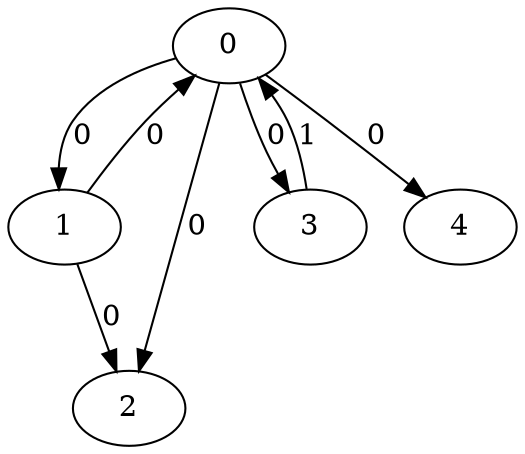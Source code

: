 // Source:84 Canonical: -1 0 0 0 0 0 -1 0 -1 -1 -1 -1 -1 -1 -1 1 -1 -1 -1 -1 -1 -1 -1 -1 -1
digraph HRA_from_84_graph_000 {
  0 -> 1 [label="0"];
  0 -> 2 [label="0"];
  0 -> 3 [label="0"];
  1 -> 0 [label="0"];
  1 -> 2 [label="0"];
  3 -> 0 [label="1"];
  0 -> 4 [label="0"];
}

// Source:84 Canonical: -1 0 0 0 0 0 -1 0 -1 -1 -1 -1 -1 -1 -1 1 -1 -1 -1 -1 0 -1 -1 -1 -1
digraph HRA_from_84_graph_001 {
  0 -> 1 [label="0"];
  0 -> 2 [label="0"];
  0 -> 3 [label="0"];
  1 -> 0 [label="0"];
  1 -> 2 [label="0"];
  3 -> 0 [label="1"];
  0 -> 4 [label="0"];
  4 -> 0 [label="0"];
}

// Source:84 Canonical: -1 0 0 0 -1 0 -1 0 -1 0 -1 -1 -1 -1 -1 1 -1 -1 -1 -1 -1 -1 -1 -1 -1
digraph HRA_from_84_graph_002 {
  0 -> 1 [label="0"];
  0 -> 2 [label="0"];
  0 -> 3 [label="0"];
  1 -> 0 [label="0"];
  1 -> 2 [label="0"];
  3 -> 0 [label="1"];
  1 -> 4 [label="0"];
}

// Source:84 Canonical: -1 0 0 0 0 0 -1 0 -1 0 -1 -1 -1 -1 -1 1 -1 -1 -1 -1 -1 -1 -1 -1 -1
digraph HRA_from_84_graph_003 {
  0 -> 1 [label="0"];
  0 -> 2 [label="0"];
  0 -> 3 [label="0"];
  1 -> 0 [label="0"];
  1 -> 2 [label="0"];
  3 -> 0 [label="1"];
  0 -> 4 [label="0"];
  1 -> 4 [label="0"];
}

// Source:84 Canonical: -1 0 0 0 -1 0 -1 0 -1 0 -1 -1 -1 -1 -1 1 -1 -1 -1 -1 0 -1 -1 -1 -1
digraph HRA_from_84_graph_004 {
  0 -> 1 [label="0"];
  0 -> 2 [label="0"];
  0 -> 3 [label="0"];
  1 -> 0 [label="0"];
  1 -> 2 [label="0"];
  3 -> 0 [label="1"];
  4 -> 0 [label="0"];
  1 -> 4 [label="0"];
}

// Source:84 Canonical: -1 0 0 0 0 0 -1 0 -1 0 -1 -1 -1 -1 -1 1 -1 -1 -1 -1 0 -1 -1 -1 -1
digraph HRA_from_84_graph_005 {
  0 -> 1 [label="0"];
  0 -> 2 [label="0"];
  0 -> 3 [label="0"];
  1 -> 0 [label="0"];
  1 -> 2 [label="0"];
  3 -> 0 [label="1"];
  0 -> 4 [label="0"];
  4 -> 0 [label="0"];
  1 -> 4 [label="0"];
}

// Source:84 Canonical: -1 0 0 0 0 0 -1 0 -1 -1 -1 -1 -1 -1 -1 1 -1 -1 -1 -1 -1 0 -1 -1 -1
digraph HRA_from_84_graph_006 {
  0 -> 1 [label="0"];
  0 -> 2 [label="0"];
  0 -> 3 [label="0"];
  1 -> 0 [label="0"];
  1 -> 2 [label="0"];
  3 -> 0 [label="1"];
  0 -> 4 [label="0"];
  4 -> 1 [label="0"];
}

// Source:84 Canonical: -1 0 0 0 0 0 -1 0 -1 -1 -1 -1 -1 -1 -1 1 -1 -1 -1 -1 0 0 -1 -1 -1
digraph HRA_from_84_graph_007 {
  0 -> 1 [label="0"];
  0 -> 2 [label="0"];
  0 -> 3 [label="0"];
  1 -> 0 [label="0"];
  1 -> 2 [label="0"];
  3 -> 0 [label="1"];
  0 -> 4 [label="0"];
  4 -> 0 [label="0"];
  4 -> 1 [label="0"];
}

// Source:84 Canonical: -1 0 0 0 -1 0 -1 0 -1 0 -1 -1 -1 -1 -1 1 -1 -1 -1 -1 -1 0 -1 -1 -1
digraph HRA_from_84_graph_008 {
  0 -> 1 [label="0"];
  0 -> 2 [label="0"];
  0 -> 3 [label="0"];
  1 -> 0 [label="0"];
  1 -> 2 [label="0"];
  3 -> 0 [label="1"];
  1 -> 4 [label="0"];
  4 -> 1 [label="0"];
}

// Source:84 Canonical: -1 0 0 0 0 0 -1 0 -1 0 -1 -1 -1 -1 -1 1 -1 -1 -1 -1 -1 0 -1 -1 -1
digraph HRA_from_84_graph_009 {
  0 -> 1 [label="0"];
  0 -> 2 [label="0"];
  0 -> 3 [label="0"];
  1 -> 0 [label="0"];
  1 -> 2 [label="0"];
  3 -> 0 [label="1"];
  0 -> 4 [label="0"];
  1 -> 4 [label="0"];
  4 -> 1 [label="0"];
}

// Source:84 Canonical: -1 0 0 0 -1 0 -1 0 -1 0 -1 -1 -1 -1 -1 1 -1 -1 -1 -1 0 0 -1 -1 -1
digraph HRA_from_84_graph_010 {
  0 -> 1 [label="0"];
  0 -> 2 [label="0"];
  0 -> 3 [label="0"];
  1 -> 0 [label="0"];
  1 -> 2 [label="0"];
  3 -> 0 [label="1"];
  4 -> 0 [label="0"];
  1 -> 4 [label="0"];
  4 -> 1 [label="0"];
}

// Source:84 Canonical: -1 0 0 0 0 0 -1 0 -1 0 -1 -1 -1 -1 -1 1 -1 -1 -1 -1 0 0 -1 -1 -1
digraph HRA_from_84_graph_011 {
  0 -> 1 [label="0"];
  0 -> 2 [label="0"];
  0 -> 3 [label="0"];
  1 -> 0 [label="0"];
  1 -> 2 [label="0"];
  3 -> 0 [label="1"];
  0 -> 4 [label="0"];
  4 -> 0 [label="0"];
  1 -> 4 [label="0"];
  4 -> 1 [label="0"];
}

// Source:84 Canonical: -1 0 0 0 -1 0 -1 0 -1 -1 -1 -1 -1 -1 0 1 -1 -1 -1 -1 -1 -1 -1 -1 -1
digraph HRA_from_84_graph_012 {
  0 -> 1 [label="0"];
  0 -> 2 [label="0"];
  0 -> 3 [label="0"];
  1 -> 0 [label="0"];
  1 -> 2 [label="0"];
  3 -> 0 [label="1"];
  2 -> 4 [label="0"];
}

// Source:84 Canonical: -1 0 0 0 0 0 -1 0 -1 -1 -1 -1 -1 -1 0 1 -1 -1 -1 -1 -1 -1 -1 -1 -1
digraph HRA_from_84_graph_013 {
  0 -> 1 [label="0"];
  0 -> 2 [label="0"];
  0 -> 3 [label="0"];
  1 -> 0 [label="0"];
  1 -> 2 [label="0"];
  3 -> 0 [label="1"];
  0 -> 4 [label="0"];
  2 -> 4 [label="0"];
}

// Source:84 Canonical: -1 0 0 0 -1 0 -1 0 -1 -1 -1 -1 -1 -1 0 1 -1 -1 -1 -1 0 -1 -1 -1 -1
digraph HRA_from_84_graph_014 {
  0 -> 1 [label="0"];
  0 -> 2 [label="0"];
  0 -> 3 [label="0"];
  1 -> 0 [label="0"];
  1 -> 2 [label="0"];
  3 -> 0 [label="1"];
  4 -> 0 [label="0"];
  2 -> 4 [label="0"];
}

// Source:84 Canonical: -1 0 0 0 0 0 -1 0 -1 -1 -1 -1 -1 -1 0 1 -1 -1 -1 -1 0 -1 -1 -1 -1
digraph HRA_from_84_graph_015 {
  0 -> 1 [label="0"];
  0 -> 2 [label="0"];
  0 -> 3 [label="0"];
  1 -> 0 [label="0"];
  1 -> 2 [label="0"];
  3 -> 0 [label="1"];
  0 -> 4 [label="0"];
  4 -> 0 [label="0"];
  2 -> 4 [label="0"];
}

// Source:84 Canonical: -1 0 0 0 -1 0 -1 0 -1 0 -1 -1 -1 -1 0 1 -1 -1 -1 -1 -1 -1 -1 -1 -1
digraph HRA_from_84_graph_016 {
  0 -> 1 [label="0"];
  0 -> 2 [label="0"];
  0 -> 3 [label="0"];
  1 -> 0 [label="0"];
  1 -> 2 [label="0"];
  3 -> 0 [label="1"];
  1 -> 4 [label="0"];
  2 -> 4 [label="0"];
}

// Source:84 Canonical: -1 0 0 0 0 0 -1 0 -1 0 -1 -1 -1 -1 0 1 -1 -1 -1 -1 -1 -1 -1 -1 -1
digraph HRA_from_84_graph_017 {
  0 -> 1 [label="0"];
  0 -> 2 [label="0"];
  0 -> 3 [label="0"];
  1 -> 0 [label="0"];
  1 -> 2 [label="0"];
  3 -> 0 [label="1"];
  0 -> 4 [label="0"];
  1 -> 4 [label="0"];
  2 -> 4 [label="0"];
}

// Source:84 Canonical: -1 0 0 0 -1 0 -1 0 -1 0 -1 -1 -1 -1 0 1 -1 -1 -1 -1 0 -1 -1 -1 -1
digraph HRA_from_84_graph_018 {
  0 -> 1 [label="0"];
  0 -> 2 [label="0"];
  0 -> 3 [label="0"];
  1 -> 0 [label="0"];
  1 -> 2 [label="0"];
  3 -> 0 [label="1"];
  4 -> 0 [label="0"];
  1 -> 4 [label="0"];
  2 -> 4 [label="0"];
}

// Source:84 Canonical: -1 0 0 0 0 0 -1 0 -1 0 -1 -1 -1 -1 0 1 -1 -1 -1 -1 0 -1 -1 -1 -1
digraph HRA_from_84_graph_019 {
  0 -> 1 [label="0"];
  0 -> 2 [label="0"];
  0 -> 3 [label="0"];
  1 -> 0 [label="0"];
  1 -> 2 [label="0"];
  3 -> 0 [label="1"];
  0 -> 4 [label="0"];
  4 -> 0 [label="0"];
  1 -> 4 [label="0"];
  2 -> 4 [label="0"];
}

// Source:84 Canonical: -1 0 0 0 -1 0 -1 0 -1 -1 -1 -1 -1 -1 0 1 -1 -1 -1 -1 -1 0 -1 -1 -1
digraph HRA_from_84_graph_020 {
  0 -> 1 [label="0"];
  0 -> 2 [label="0"];
  0 -> 3 [label="0"];
  1 -> 0 [label="0"];
  1 -> 2 [label="0"];
  3 -> 0 [label="1"];
  4 -> 1 [label="0"];
  2 -> 4 [label="0"];
}

// Source:84 Canonical: -1 0 0 0 0 0 -1 0 -1 -1 -1 -1 -1 -1 0 1 -1 -1 -1 -1 -1 0 -1 -1 -1
digraph HRA_from_84_graph_021 {
  0 -> 1 [label="0"];
  0 -> 2 [label="0"];
  0 -> 3 [label="0"];
  1 -> 0 [label="0"];
  1 -> 2 [label="0"];
  3 -> 0 [label="1"];
  0 -> 4 [label="0"];
  4 -> 1 [label="0"];
  2 -> 4 [label="0"];
}

// Source:84 Canonical: -1 0 0 0 -1 0 -1 0 -1 -1 -1 -1 -1 -1 0 1 -1 -1 -1 -1 0 0 -1 -1 -1
digraph HRA_from_84_graph_022 {
  0 -> 1 [label="0"];
  0 -> 2 [label="0"];
  0 -> 3 [label="0"];
  1 -> 0 [label="0"];
  1 -> 2 [label="0"];
  3 -> 0 [label="1"];
  4 -> 0 [label="0"];
  4 -> 1 [label="0"];
  2 -> 4 [label="0"];
}

// Source:84 Canonical: -1 0 0 0 0 0 -1 0 -1 -1 -1 -1 -1 -1 0 1 -1 -1 -1 -1 0 0 -1 -1 -1
digraph HRA_from_84_graph_023 {
  0 -> 1 [label="0"];
  0 -> 2 [label="0"];
  0 -> 3 [label="0"];
  1 -> 0 [label="0"];
  1 -> 2 [label="0"];
  3 -> 0 [label="1"];
  0 -> 4 [label="0"];
  4 -> 0 [label="0"];
  4 -> 1 [label="0"];
  2 -> 4 [label="0"];
}

// Source:84 Canonical: -1 0 0 0 -1 0 -1 0 -1 0 -1 -1 -1 -1 0 1 -1 -1 -1 -1 -1 0 -1 -1 -1
digraph HRA_from_84_graph_024 {
  0 -> 1 [label="0"];
  0 -> 2 [label="0"];
  0 -> 3 [label="0"];
  1 -> 0 [label="0"];
  1 -> 2 [label="0"];
  3 -> 0 [label="1"];
  1 -> 4 [label="0"];
  4 -> 1 [label="0"];
  2 -> 4 [label="0"];
}

// Source:84 Canonical: -1 0 0 0 0 0 -1 0 -1 0 -1 -1 -1 -1 0 1 -1 -1 -1 -1 -1 0 -1 -1 -1
digraph HRA_from_84_graph_025 {
  0 -> 1 [label="0"];
  0 -> 2 [label="0"];
  0 -> 3 [label="0"];
  1 -> 0 [label="0"];
  1 -> 2 [label="0"];
  3 -> 0 [label="1"];
  0 -> 4 [label="0"];
  1 -> 4 [label="0"];
  4 -> 1 [label="0"];
  2 -> 4 [label="0"];
}

// Source:84 Canonical: -1 0 0 0 -1 0 -1 0 -1 0 -1 -1 -1 -1 0 1 -1 -1 -1 -1 0 0 -1 -1 -1
digraph HRA_from_84_graph_026 {
  0 -> 1 [label="0"];
  0 -> 2 [label="0"];
  0 -> 3 [label="0"];
  1 -> 0 [label="0"];
  1 -> 2 [label="0"];
  3 -> 0 [label="1"];
  4 -> 0 [label="0"];
  1 -> 4 [label="0"];
  4 -> 1 [label="0"];
  2 -> 4 [label="0"];
}

// Source:84 Canonical: -1 0 0 0 0 0 -1 0 -1 0 -1 -1 -1 -1 0 1 -1 -1 -1 -1 0 0 -1 -1 -1
digraph HRA_from_84_graph_027 {
  0 -> 1 [label="0"];
  0 -> 2 [label="0"];
  0 -> 3 [label="0"];
  1 -> 0 [label="0"];
  1 -> 2 [label="0"];
  3 -> 0 [label="1"];
  0 -> 4 [label="0"];
  4 -> 0 [label="0"];
  1 -> 4 [label="0"];
  4 -> 1 [label="0"];
  2 -> 4 [label="0"];
}

// Source:84 Canonical: -1 0 0 0 0 0 -1 0 -1 -1 -1 -1 -1 -1 -1 1 -1 -1 -1 -1 -1 -1 0 -1 -1
digraph HRA_from_84_graph_028 {
  0 -> 1 [label="0"];
  0 -> 2 [label="0"];
  0 -> 3 [label="0"];
  1 -> 0 [label="0"];
  1 -> 2 [label="0"];
  3 -> 0 [label="1"];
  0 -> 4 [label="0"];
  4 -> 2 [label="0"];
}

// Source:84 Canonical: -1 0 0 0 0 0 -1 0 -1 -1 -1 -1 -1 -1 -1 1 -1 -1 -1 -1 0 -1 0 -1 -1
digraph HRA_from_84_graph_029 {
  0 -> 1 [label="0"];
  0 -> 2 [label="0"];
  0 -> 3 [label="0"];
  1 -> 0 [label="0"];
  1 -> 2 [label="0"];
  3 -> 0 [label="1"];
  0 -> 4 [label="0"];
  4 -> 0 [label="0"];
  4 -> 2 [label="0"];
}

// Source:84 Canonical: -1 0 0 0 -1 0 -1 0 -1 0 -1 -1 -1 -1 -1 1 -1 -1 -1 -1 -1 -1 0 -1 -1
digraph HRA_from_84_graph_030 {
  0 -> 1 [label="0"];
  0 -> 2 [label="0"];
  0 -> 3 [label="0"];
  1 -> 0 [label="0"];
  1 -> 2 [label="0"];
  3 -> 0 [label="1"];
  1 -> 4 [label="0"];
  4 -> 2 [label="0"];
}

// Source:84 Canonical: -1 0 0 0 0 0 -1 0 -1 0 -1 -1 -1 -1 -1 1 -1 -1 -1 -1 -1 -1 0 -1 -1
digraph HRA_from_84_graph_031 {
  0 -> 1 [label="0"];
  0 -> 2 [label="0"];
  0 -> 3 [label="0"];
  1 -> 0 [label="0"];
  1 -> 2 [label="0"];
  3 -> 0 [label="1"];
  0 -> 4 [label="0"];
  1 -> 4 [label="0"];
  4 -> 2 [label="0"];
}

// Source:84 Canonical: -1 0 0 0 -1 0 -1 0 -1 0 -1 -1 -1 -1 -1 1 -1 -1 -1 -1 0 -1 0 -1 -1
digraph HRA_from_84_graph_032 {
  0 -> 1 [label="0"];
  0 -> 2 [label="0"];
  0 -> 3 [label="0"];
  1 -> 0 [label="0"];
  1 -> 2 [label="0"];
  3 -> 0 [label="1"];
  4 -> 0 [label="0"];
  1 -> 4 [label="0"];
  4 -> 2 [label="0"];
}

// Source:84 Canonical: -1 0 0 0 0 0 -1 0 -1 0 -1 -1 -1 -1 -1 1 -1 -1 -1 -1 0 -1 0 -1 -1
digraph HRA_from_84_graph_033 {
  0 -> 1 [label="0"];
  0 -> 2 [label="0"];
  0 -> 3 [label="0"];
  1 -> 0 [label="0"];
  1 -> 2 [label="0"];
  3 -> 0 [label="1"];
  0 -> 4 [label="0"];
  4 -> 0 [label="0"];
  1 -> 4 [label="0"];
  4 -> 2 [label="0"];
}

// Source:84 Canonical: -1 0 0 0 0 0 -1 0 -1 -1 -1 -1 -1 -1 -1 1 -1 -1 -1 -1 -1 0 0 -1 -1
digraph HRA_from_84_graph_034 {
  0 -> 1 [label="0"];
  0 -> 2 [label="0"];
  0 -> 3 [label="0"];
  1 -> 0 [label="0"];
  1 -> 2 [label="0"];
  3 -> 0 [label="1"];
  0 -> 4 [label="0"];
  4 -> 1 [label="0"];
  4 -> 2 [label="0"];
}

// Source:84 Canonical: -1 0 0 0 0 0 -1 0 -1 -1 -1 -1 -1 -1 -1 1 -1 -1 -1 -1 0 0 0 -1 -1
digraph HRA_from_84_graph_035 {
  0 -> 1 [label="0"];
  0 -> 2 [label="0"];
  0 -> 3 [label="0"];
  1 -> 0 [label="0"];
  1 -> 2 [label="0"];
  3 -> 0 [label="1"];
  0 -> 4 [label="0"];
  4 -> 0 [label="0"];
  4 -> 1 [label="0"];
  4 -> 2 [label="0"];
}

// Source:84 Canonical: -1 0 0 0 -1 0 -1 0 -1 0 -1 -1 -1 -1 -1 1 -1 -1 -1 -1 -1 0 0 -1 -1
digraph HRA_from_84_graph_036 {
  0 -> 1 [label="0"];
  0 -> 2 [label="0"];
  0 -> 3 [label="0"];
  1 -> 0 [label="0"];
  1 -> 2 [label="0"];
  3 -> 0 [label="1"];
  1 -> 4 [label="0"];
  4 -> 1 [label="0"];
  4 -> 2 [label="0"];
}

// Source:84 Canonical: -1 0 0 0 0 0 -1 0 -1 0 -1 -1 -1 -1 -1 1 -1 -1 -1 -1 -1 0 0 -1 -1
digraph HRA_from_84_graph_037 {
  0 -> 1 [label="0"];
  0 -> 2 [label="0"];
  0 -> 3 [label="0"];
  1 -> 0 [label="0"];
  1 -> 2 [label="0"];
  3 -> 0 [label="1"];
  0 -> 4 [label="0"];
  1 -> 4 [label="0"];
  4 -> 1 [label="0"];
  4 -> 2 [label="0"];
}

// Source:84 Canonical: -1 0 0 0 -1 0 -1 0 -1 0 -1 -1 -1 -1 -1 1 -1 -1 -1 -1 0 0 0 -1 -1
digraph HRA_from_84_graph_038 {
  0 -> 1 [label="0"];
  0 -> 2 [label="0"];
  0 -> 3 [label="0"];
  1 -> 0 [label="0"];
  1 -> 2 [label="0"];
  3 -> 0 [label="1"];
  4 -> 0 [label="0"];
  1 -> 4 [label="0"];
  4 -> 1 [label="0"];
  4 -> 2 [label="0"];
}

// Source:84 Canonical: -1 0 0 0 0 0 -1 0 -1 0 -1 -1 -1 -1 -1 1 -1 -1 -1 -1 0 0 0 -1 -1
digraph HRA_from_84_graph_039 {
  0 -> 1 [label="0"];
  0 -> 2 [label="0"];
  0 -> 3 [label="0"];
  1 -> 0 [label="0"];
  1 -> 2 [label="0"];
  3 -> 0 [label="1"];
  0 -> 4 [label="0"];
  4 -> 0 [label="0"];
  1 -> 4 [label="0"];
  4 -> 1 [label="0"];
  4 -> 2 [label="0"];
}

// Source:84 Canonical: -1 0 0 0 -1 0 -1 0 -1 -1 -1 -1 -1 -1 0 1 -1 -1 -1 -1 -1 -1 0 -1 -1
digraph HRA_from_84_graph_040 {
  0 -> 1 [label="0"];
  0 -> 2 [label="0"];
  0 -> 3 [label="0"];
  1 -> 0 [label="0"];
  1 -> 2 [label="0"];
  3 -> 0 [label="1"];
  2 -> 4 [label="0"];
  4 -> 2 [label="0"];
}

// Source:84 Canonical: -1 0 0 0 0 0 -1 0 -1 -1 -1 -1 -1 -1 0 1 -1 -1 -1 -1 -1 -1 0 -1 -1
digraph HRA_from_84_graph_041 {
  0 -> 1 [label="0"];
  0 -> 2 [label="0"];
  0 -> 3 [label="0"];
  1 -> 0 [label="0"];
  1 -> 2 [label="0"];
  3 -> 0 [label="1"];
  0 -> 4 [label="0"];
  2 -> 4 [label="0"];
  4 -> 2 [label="0"];
}

// Source:84 Canonical: -1 0 0 0 -1 0 -1 0 -1 -1 -1 -1 -1 -1 0 1 -1 -1 -1 -1 0 -1 0 -1 -1
digraph HRA_from_84_graph_042 {
  0 -> 1 [label="0"];
  0 -> 2 [label="0"];
  0 -> 3 [label="0"];
  1 -> 0 [label="0"];
  1 -> 2 [label="0"];
  3 -> 0 [label="1"];
  4 -> 0 [label="0"];
  2 -> 4 [label="0"];
  4 -> 2 [label="0"];
}

// Source:84 Canonical: -1 0 0 0 0 0 -1 0 -1 -1 -1 -1 -1 -1 0 1 -1 -1 -1 -1 0 -1 0 -1 -1
digraph HRA_from_84_graph_043 {
  0 -> 1 [label="0"];
  0 -> 2 [label="0"];
  0 -> 3 [label="0"];
  1 -> 0 [label="0"];
  1 -> 2 [label="0"];
  3 -> 0 [label="1"];
  0 -> 4 [label="0"];
  4 -> 0 [label="0"];
  2 -> 4 [label="0"];
  4 -> 2 [label="0"];
}

// Source:84 Canonical: -1 0 0 0 -1 0 -1 0 -1 0 -1 -1 -1 -1 0 1 -1 -1 -1 -1 -1 -1 0 -1 -1
digraph HRA_from_84_graph_044 {
  0 -> 1 [label="0"];
  0 -> 2 [label="0"];
  0 -> 3 [label="0"];
  1 -> 0 [label="0"];
  1 -> 2 [label="0"];
  3 -> 0 [label="1"];
  1 -> 4 [label="0"];
  2 -> 4 [label="0"];
  4 -> 2 [label="0"];
}

// Source:84 Canonical: -1 0 0 0 0 0 -1 0 -1 0 -1 -1 -1 -1 0 1 -1 -1 -1 -1 -1 -1 0 -1 -1
digraph HRA_from_84_graph_045 {
  0 -> 1 [label="0"];
  0 -> 2 [label="0"];
  0 -> 3 [label="0"];
  1 -> 0 [label="0"];
  1 -> 2 [label="0"];
  3 -> 0 [label="1"];
  0 -> 4 [label="0"];
  1 -> 4 [label="0"];
  2 -> 4 [label="0"];
  4 -> 2 [label="0"];
}

// Source:84 Canonical: -1 0 0 0 -1 0 -1 0 -1 0 -1 -1 -1 -1 0 1 -1 -1 -1 -1 0 -1 0 -1 -1
digraph HRA_from_84_graph_046 {
  0 -> 1 [label="0"];
  0 -> 2 [label="0"];
  0 -> 3 [label="0"];
  1 -> 0 [label="0"];
  1 -> 2 [label="0"];
  3 -> 0 [label="1"];
  4 -> 0 [label="0"];
  1 -> 4 [label="0"];
  2 -> 4 [label="0"];
  4 -> 2 [label="0"];
}

// Source:84 Canonical: -1 0 0 0 0 0 -1 0 -1 0 -1 -1 -1 -1 0 1 -1 -1 -1 -1 0 -1 0 -1 -1
digraph HRA_from_84_graph_047 {
  0 -> 1 [label="0"];
  0 -> 2 [label="0"];
  0 -> 3 [label="0"];
  1 -> 0 [label="0"];
  1 -> 2 [label="0"];
  3 -> 0 [label="1"];
  0 -> 4 [label="0"];
  4 -> 0 [label="0"];
  1 -> 4 [label="0"];
  2 -> 4 [label="0"];
  4 -> 2 [label="0"];
}

// Source:84 Canonical: -1 0 0 0 -1 0 -1 0 -1 -1 -1 -1 -1 -1 0 1 -1 -1 -1 -1 -1 0 0 -1 -1
digraph HRA_from_84_graph_048 {
  0 -> 1 [label="0"];
  0 -> 2 [label="0"];
  0 -> 3 [label="0"];
  1 -> 0 [label="0"];
  1 -> 2 [label="0"];
  3 -> 0 [label="1"];
  4 -> 1 [label="0"];
  2 -> 4 [label="0"];
  4 -> 2 [label="0"];
}

// Source:84 Canonical: -1 0 0 0 0 0 -1 0 -1 -1 -1 -1 -1 -1 0 1 -1 -1 -1 -1 -1 0 0 -1 -1
digraph HRA_from_84_graph_049 {
  0 -> 1 [label="0"];
  0 -> 2 [label="0"];
  0 -> 3 [label="0"];
  1 -> 0 [label="0"];
  1 -> 2 [label="0"];
  3 -> 0 [label="1"];
  0 -> 4 [label="0"];
  4 -> 1 [label="0"];
  2 -> 4 [label="0"];
  4 -> 2 [label="0"];
}

// Source:84 Canonical: -1 0 0 0 -1 0 -1 0 -1 -1 -1 -1 -1 -1 0 1 -1 -1 -1 -1 0 0 0 -1 -1
digraph HRA_from_84_graph_050 {
  0 -> 1 [label="0"];
  0 -> 2 [label="0"];
  0 -> 3 [label="0"];
  1 -> 0 [label="0"];
  1 -> 2 [label="0"];
  3 -> 0 [label="1"];
  4 -> 0 [label="0"];
  4 -> 1 [label="0"];
  2 -> 4 [label="0"];
  4 -> 2 [label="0"];
}

// Source:84 Canonical: -1 0 0 0 0 0 -1 0 -1 -1 -1 -1 -1 -1 0 1 -1 -1 -1 -1 0 0 0 -1 -1
digraph HRA_from_84_graph_051 {
  0 -> 1 [label="0"];
  0 -> 2 [label="0"];
  0 -> 3 [label="0"];
  1 -> 0 [label="0"];
  1 -> 2 [label="0"];
  3 -> 0 [label="1"];
  0 -> 4 [label="0"];
  4 -> 0 [label="0"];
  4 -> 1 [label="0"];
  2 -> 4 [label="0"];
  4 -> 2 [label="0"];
}

// Source:84 Canonical: -1 0 0 0 -1 0 -1 0 -1 0 -1 -1 -1 -1 0 1 -1 -1 -1 -1 -1 0 0 -1 -1
digraph HRA_from_84_graph_052 {
  0 -> 1 [label="0"];
  0 -> 2 [label="0"];
  0 -> 3 [label="0"];
  1 -> 0 [label="0"];
  1 -> 2 [label="0"];
  3 -> 0 [label="1"];
  1 -> 4 [label="0"];
  4 -> 1 [label="0"];
  2 -> 4 [label="0"];
  4 -> 2 [label="0"];
}

// Source:84 Canonical: -1 0 0 0 0 0 -1 0 -1 0 -1 -1 -1 -1 0 1 -1 -1 -1 -1 -1 0 0 -1 -1
digraph HRA_from_84_graph_053 {
  0 -> 1 [label="0"];
  0 -> 2 [label="0"];
  0 -> 3 [label="0"];
  1 -> 0 [label="0"];
  1 -> 2 [label="0"];
  3 -> 0 [label="1"];
  0 -> 4 [label="0"];
  1 -> 4 [label="0"];
  4 -> 1 [label="0"];
  2 -> 4 [label="0"];
  4 -> 2 [label="0"];
}

// Source:84 Canonical: -1 0 0 0 -1 0 -1 0 -1 0 -1 -1 -1 -1 0 1 -1 -1 -1 -1 0 0 0 -1 -1
digraph HRA_from_84_graph_054 {
  0 -> 1 [label="0"];
  0 -> 2 [label="0"];
  0 -> 3 [label="0"];
  1 -> 0 [label="0"];
  1 -> 2 [label="0"];
  3 -> 0 [label="1"];
  4 -> 0 [label="0"];
  1 -> 4 [label="0"];
  4 -> 1 [label="0"];
  2 -> 4 [label="0"];
  4 -> 2 [label="0"];
}

// Source:84 Canonical: -1 0 0 0 0 0 -1 0 -1 0 -1 -1 -1 -1 0 1 -1 -1 -1 -1 0 0 0 -1 -1
digraph HRA_from_84_graph_055 {
  0 -> 1 [label="0"];
  0 -> 2 [label="0"];
  0 -> 3 [label="0"];
  1 -> 0 [label="0"];
  1 -> 2 [label="0"];
  3 -> 0 [label="1"];
  0 -> 4 [label="0"];
  4 -> 0 [label="0"];
  1 -> 4 [label="0"];
  4 -> 1 [label="0"];
  2 -> 4 [label="0"];
  4 -> 2 [label="0"];
}

// Source:84 Canonical: -1 0 0 0 -1 0 -1 0 -1 -1 -1 -1 -1 -1 -1 1 -1 -1 -1 0 -1 -1 -1 -1 -1
digraph HRA_from_84_graph_056 {
  0 -> 1 [label="0"];
  0 -> 2 [label="0"];
  0 -> 3 [label="0"];
  1 -> 0 [label="0"];
  1 -> 2 [label="0"];
  3 -> 0 [label="1"];
  3 -> 4 [label="0"];
}

// Source:84 Canonical: -1 0 0 0 0 0 -1 0 -1 -1 -1 -1 -1 -1 -1 1 -1 -1 -1 0 -1 -1 -1 -1 -1
digraph HRA_from_84_graph_057 {
  0 -> 1 [label="0"];
  0 -> 2 [label="0"];
  0 -> 3 [label="0"];
  1 -> 0 [label="0"];
  1 -> 2 [label="0"];
  3 -> 0 [label="1"];
  0 -> 4 [label="0"];
  3 -> 4 [label="0"];
}

// Source:84 Canonical: -1 0 0 0 -1 0 -1 0 -1 -1 -1 -1 -1 -1 -1 1 -1 -1 -1 0 0 -1 -1 -1 -1
digraph HRA_from_84_graph_058 {
  0 -> 1 [label="0"];
  0 -> 2 [label="0"];
  0 -> 3 [label="0"];
  1 -> 0 [label="0"];
  1 -> 2 [label="0"];
  3 -> 0 [label="1"];
  4 -> 0 [label="0"];
  3 -> 4 [label="0"];
}

// Source:84 Canonical: -1 0 0 0 0 0 -1 0 -1 -1 -1 -1 -1 -1 -1 1 -1 -1 -1 0 0 -1 -1 -1 -1
digraph HRA_from_84_graph_059 {
  0 -> 1 [label="0"];
  0 -> 2 [label="0"];
  0 -> 3 [label="0"];
  1 -> 0 [label="0"];
  1 -> 2 [label="0"];
  3 -> 0 [label="1"];
  0 -> 4 [label="0"];
  4 -> 0 [label="0"];
  3 -> 4 [label="0"];
}

// Source:84 Canonical: -1 0 0 0 -1 0 -1 0 -1 0 -1 -1 -1 -1 -1 1 -1 -1 -1 0 -1 -1 -1 -1 -1
digraph HRA_from_84_graph_060 {
  0 -> 1 [label="0"];
  0 -> 2 [label="0"];
  0 -> 3 [label="0"];
  1 -> 0 [label="0"];
  1 -> 2 [label="0"];
  3 -> 0 [label="1"];
  1 -> 4 [label="0"];
  3 -> 4 [label="0"];
}

// Source:84 Canonical: -1 0 0 0 0 0 -1 0 -1 0 -1 -1 -1 -1 -1 1 -1 -1 -1 0 -1 -1 -1 -1 -1
digraph HRA_from_84_graph_061 {
  0 -> 1 [label="0"];
  0 -> 2 [label="0"];
  0 -> 3 [label="0"];
  1 -> 0 [label="0"];
  1 -> 2 [label="0"];
  3 -> 0 [label="1"];
  0 -> 4 [label="0"];
  1 -> 4 [label="0"];
  3 -> 4 [label="0"];
}

// Source:84 Canonical: -1 0 0 0 -1 0 -1 0 -1 0 -1 -1 -1 -1 -1 1 -1 -1 -1 0 0 -1 -1 -1 -1
digraph HRA_from_84_graph_062 {
  0 -> 1 [label="0"];
  0 -> 2 [label="0"];
  0 -> 3 [label="0"];
  1 -> 0 [label="0"];
  1 -> 2 [label="0"];
  3 -> 0 [label="1"];
  4 -> 0 [label="0"];
  1 -> 4 [label="0"];
  3 -> 4 [label="0"];
}

// Source:84 Canonical: -1 0 0 0 0 0 -1 0 -1 0 -1 -1 -1 -1 -1 1 -1 -1 -1 0 0 -1 -1 -1 -1
digraph HRA_from_84_graph_063 {
  0 -> 1 [label="0"];
  0 -> 2 [label="0"];
  0 -> 3 [label="0"];
  1 -> 0 [label="0"];
  1 -> 2 [label="0"];
  3 -> 0 [label="1"];
  0 -> 4 [label="0"];
  4 -> 0 [label="0"];
  1 -> 4 [label="0"];
  3 -> 4 [label="0"];
}

// Source:84 Canonical: -1 0 0 0 -1 0 -1 0 -1 -1 -1 -1 -1 -1 -1 1 -1 -1 -1 0 -1 0 -1 -1 -1
digraph HRA_from_84_graph_064 {
  0 -> 1 [label="0"];
  0 -> 2 [label="0"];
  0 -> 3 [label="0"];
  1 -> 0 [label="0"];
  1 -> 2 [label="0"];
  3 -> 0 [label="1"];
  4 -> 1 [label="0"];
  3 -> 4 [label="0"];
}

// Source:84 Canonical: -1 0 0 0 0 0 -1 0 -1 -1 -1 -1 -1 -1 -1 1 -1 -1 -1 0 -1 0 -1 -1 -1
digraph HRA_from_84_graph_065 {
  0 -> 1 [label="0"];
  0 -> 2 [label="0"];
  0 -> 3 [label="0"];
  1 -> 0 [label="0"];
  1 -> 2 [label="0"];
  3 -> 0 [label="1"];
  0 -> 4 [label="0"];
  4 -> 1 [label="0"];
  3 -> 4 [label="0"];
}

// Source:84 Canonical: -1 0 0 0 -1 0 -1 0 -1 -1 -1 -1 -1 -1 -1 1 -1 -1 -1 0 0 0 -1 -1 -1
digraph HRA_from_84_graph_066 {
  0 -> 1 [label="0"];
  0 -> 2 [label="0"];
  0 -> 3 [label="0"];
  1 -> 0 [label="0"];
  1 -> 2 [label="0"];
  3 -> 0 [label="1"];
  4 -> 0 [label="0"];
  4 -> 1 [label="0"];
  3 -> 4 [label="0"];
}

// Source:84 Canonical: -1 0 0 0 0 0 -1 0 -1 -1 -1 -1 -1 -1 -1 1 -1 -1 -1 0 0 0 -1 -1 -1
digraph HRA_from_84_graph_067 {
  0 -> 1 [label="0"];
  0 -> 2 [label="0"];
  0 -> 3 [label="0"];
  1 -> 0 [label="0"];
  1 -> 2 [label="0"];
  3 -> 0 [label="1"];
  0 -> 4 [label="0"];
  4 -> 0 [label="0"];
  4 -> 1 [label="0"];
  3 -> 4 [label="0"];
}

// Source:84 Canonical: -1 0 0 0 -1 0 -1 0 -1 0 -1 -1 -1 -1 -1 1 -1 -1 -1 0 -1 0 -1 -1 -1
digraph HRA_from_84_graph_068 {
  0 -> 1 [label="0"];
  0 -> 2 [label="0"];
  0 -> 3 [label="0"];
  1 -> 0 [label="0"];
  1 -> 2 [label="0"];
  3 -> 0 [label="1"];
  1 -> 4 [label="0"];
  4 -> 1 [label="0"];
  3 -> 4 [label="0"];
}

// Source:84 Canonical: -1 0 0 0 0 0 -1 0 -1 0 -1 -1 -1 -1 -1 1 -1 -1 -1 0 -1 0 -1 -1 -1
digraph HRA_from_84_graph_069 {
  0 -> 1 [label="0"];
  0 -> 2 [label="0"];
  0 -> 3 [label="0"];
  1 -> 0 [label="0"];
  1 -> 2 [label="0"];
  3 -> 0 [label="1"];
  0 -> 4 [label="0"];
  1 -> 4 [label="0"];
  4 -> 1 [label="0"];
  3 -> 4 [label="0"];
}

// Source:84 Canonical: -1 0 0 0 -1 0 -1 0 -1 0 -1 -1 -1 -1 -1 1 -1 -1 -1 0 0 0 -1 -1 -1
digraph HRA_from_84_graph_070 {
  0 -> 1 [label="0"];
  0 -> 2 [label="0"];
  0 -> 3 [label="0"];
  1 -> 0 [label="0"];
  1 -> 2 [label="0"];
  3 -> 0 [label="1"];
  4 -> 0 [label="0"];
  1 -> 4 [label="0"];
  4 -> 1 [label="0"];
  3 -> 4 [label="0"];
}

// Source:84 Canonical: -1 0 0 0 0 0 -1 0 -1 0 -1 -1 -1 -1 -1 1 -1 -1 -1 0 0 0 -1 -1 -1
digraph HRA_from_84_graph_071 {
  0 -> 1 [label="0"];
  0 -> 2 [label="0"];
  0 -> 3 [label="0"];
  1 -> 0 [label="0"];
  1 -> 2 [label="0"];
  3 -> 0 [label="1"];
  0 -> 4 [label="0"];
  4 -> 0 [label="0"];
  1 -> 4 [label="0"];
  4 -> 1 [label="0"];
  3 -> 4 [label="0"];
}

// Source:84 Canonical: -1 0 0 0 -1 0 -1 0 -1 -1 -1 -1 -1 -1 0 1 -1 -1 -1 0 -1 -1 -1 -1 -1
digraph HRA_from_84_graph_072 {
  0 -> 1 [label="0"];
  0 -> 2 [label="0"];
  0 -> 3 [label="0"];
  1 -> 0 [label="0"];
  1 -> 2 [label="0"];
  3 -> 0 [label="1"];
  2 -> 4 [label="0"];
  3 -> 4 [label="0"];
}

// Source:84 Canonical: -1 0 0 0 0 0 -1 0 -1 -1 -1 -1 -1 -1 0 1 -1 -1 -1 0 -1 -1 -1 -1 -1
digraph HRA_from_84_graph_073 {
  0 -> 1 [label="0"];
  0 -> 2 [label="0"];
  0 -> 3 [label="0"];
  1 -> 0 [label="0"];
  1 -> 2 [label="0"];
  3 -> 0 [label="1"];
  0 -> 4 [label="0"];
  2 -> 4 [label="0"];
  3 -> 4 [label="0"];
}

// Source:84 Canonical: -1 0 0 0 -1 0 -1 0 -1 -1 -1 -1 -1 -1 0 1 -1 -1 -1 0 0 -1 -1 -1 -1
digraph HRA_from_84_graph_074 {
  0 -> 1 [label="0"];
  0 -> 2 [label="0"];
  0 -> 3 [label="0"];
  1 -> 0 [label="0"];
  1 -> 2 [label="0"];
  3 -> 0 [label="1"];
  4 -> 0 [label="0"];
  2 -> 4 [label="0"];
  3 -> 4 [label="0"];
}

// Source:84 Canonical: -1 0 0 0 0 0 -1 0 -1 -1 -1 -1 -1 -1 0 1 -1 -1 -1 0 0 -1 -1 -1 -1
digraph HRA_from_84_graph_075 {
  0 -> 1 [label="0"];
  0 -> 2 [label="0"];
  0 -> 3 [label="0"];
  1 -> 0 [label="0"];
  1 -> 2 [label="0"];
  3 -> 0 [label="1"];
  0 -> 4 [label="0"];
  4 -> 0 [label="0"];
  2 -> 4 [label="0"];
  3 -> 4 [label="0"];
}

// Source:84 Canonical: -1 0 0 0 -1 0 -1 0 -1 0 -1 -1 -1 -1 0 1 -1 -1 -1 0 -1 -1 -1 -1 -1
digraph HRA_from_84_graph_076 {
  0 -> 1 [label="0"];
  0 -> 2 [label="0"];
  0 -> 3 [label="0"];
  1 -> 0 [label="0"];
  1 -> 2 [label="0"];
  3 -> 0 [label="1"];
  1 -> 4 [label="0"];
  2 -> 4 [label="0"];
  3 -> 4 [label="0"];
}

// Source:84 Canonical: -1 0 0 0 0 0 -1 0 -1 0 -1 -1 -1 -1 0 1 -1 -1 -1 0 -1 -1 -1 -1 -1
digraph HRA_from_84_graph_077 {
  0 -> 1 [label="0"];
  0 -> 2 [label="0"];
  0 -> 3 [label="0"];
  1 -> 0 [label="0"];
  1 -> 2 [label="0"];
  3 -> 0 [label="1"];
  0 -> 4 [label="0"];
  1 -> 4 [label="0"];
  2 -> 4 [label="0"];
  3 -> 4 [label="0"];
}

// Source:84 Canonical: -1 0 0 0 -1 0 -1 0 -1 0 -1 -1 -1 -1 0 1 -1 -1 -1 0 0 -1 -1 -1 -1
digraph HRA_from_84_graph_078 {
  0 -> 1 [label="0"];
  0 -> 2 [label="0"];
  0 -> 3 [label="0"];
  1 -> 0 [label="0"];
  1 -> 2 [label="0"];
  3 -> 0 [label="1"];
  4 -> 0 [label="0"];
  1 -> 4 [label="0"];
  2 -> 4 [label="0"];
  3 -> 4 [label="0"];
}

// Source:84 Canonical: -1 0 0 0 0 0 -1 0 -1 0 -1 -1 -1 -1 0 1 -1 -1 -1 0 0 -1 -1 -1 -1
digraph HRA_from_84_graph_079 {
  0 -> 1 [label="0"];
  0 -> 2 [label="0"];
  0 -> 3 [label="0"];
  1 -> 0 [label="0"];
  1 -> 2 [label="0"];
  3 -> 0 [label="1"];
  0 -> 4 [label="0"];
  4 -> 0 [label="0"];
  1 -> 4 [label="0"];
  2 -> 4 [label="0"];
  3 -> 4 [label="0"];
}

// Source:84 Canonical: -1 0 0 0 -1 0 -1 0 -1 -1 -1 -1 -1 -1 0 1 -1 -1 -1 0 -1 0 -1 -1 -1
digraph HRA_from_84_graph_080 {
  0 -> 1 [label="0"];
  0 -> 2 [label="0"];
  0 -> 3 [label="0"];
  1 -> 0 [label="0"];
  1 -> 2 [label="0"];
  3 -> 0 [label="1"];
  4 -> 1 [label="0"];
  2 -> 4 [label="0"];
  3 -> 4 [label="0"];
}

// Source:84 Canonical: -1 0 0 0 0 0 -1 0 -1 -1 -1 -1 -1 -1 0 1 -1 -1 -1 0 -1 0 -1 -1 -1
digraph HRA_from_84_graph_081 {
  0 -> 1 [label="0"];
  0 -> 2 [label="0"];
  0 -> 3 [label="0"];
  1 -> 0 [label="0"];
  1 -> 2 [label="0"];
  3 -> 0 [label="1"];
  0 -> 4 [label="0"];
  4 -> 1 [label="0"];
  2 -> 4 [label="0"];
  3 -> 4 [label="0"];
}

// Source:84 Canonical: -1 0 0 0 -1 0 -1 0 -1 -1 -1 -1 -1 -1 0 1 -1 -1 -1 0 0 0 -1 -1 -1
digraph HRA_from_84_graph_082 {
  0 -> 1 [label="0"];
  0 -> 2 [label="0"];
  0 -> 3 [label="0"];
  1 -> 0 [label="0"];
  1 -> 2 [label="0"];
  3 -> 0 [label="1"];
  4 -> 0 [label="0"];
  4 -> 1 [label="0"];
  2 -> 4 [label="0"];
  3 -> 4 [label="0"];
}

// Source:84 Canonical: -1 0 0 0 0 0 -1 0 -1 -1 -1 -1 -1 -1 0 1 -1 -1 -1 0 0 0 -1 -1 -1
digraph HRA_from_84_graph_083 {
  0 -> 1 [label="0"];
  0 -> 2 [label="0"];
  0 -> 3 [label="0"];
  1 -> 0 [label="0"];
  1 -> 2 [label="0"];
  3 -> 0 [label="1"];
  0 -> 4 [label="0"];
  4 -> 0 [label="0"];
  4 -> 1 [label="0"];
  2 -> 4 [label="0"];
  3 -> 4 [label="0"];
}

// Source:84 Canonical: -1 0 0 0 -1 0 -1 0 -1 0 -1 -1 -1 -1 0 1 -1 -1 -1 0 -1 0 -1 -1 -1
digraph HRA_from_84_graph_084 {
  0 -> 1 [label="0"];
  0 -> 2 [label="0"];
  0 -> 3 [label="0"];
  1 -> 0 [label="0"];
  1 -> 2 [label="0"];
  3 -> 0 [label="1"];
  1 -> 4 [label="0"];
  4 -> 1 [label="0"];
  2 -> 4 [label="0"];
  3 -> 4 [label="0"];
}

// Source:84 Canonical: -1 0 0 0 0 0 -1 0 -1 0 -1 -1 -1 -1 0 1 -1 -1 -1 0 -1 0 -1 -1 -1
digraph HRA_from_84_graph_085 {
  0 -> 1 [label="0"];
  0 -> 2 [label="0"];
  0 -> 3 [label="0"];
  1 -> 0 [label="0"];
  1 -> 2 [label="0"];
  3 -> 0 [label="1"];
  0 -> 4 [label="0"];
  1 -> 4 [label="0"];
  4 -> 1 [label="0"];
  2 -> 4 [label="0"];
  3 -> 4 [label="0"];
}

// Source:84 Canonical: -1 0 0 0 -1 0 -1 0 -1 0 -1 -1 -1 -1 0 1 -1 -1 -1 0 0 0 -1 -1 -1
digraph HRA_from_84_graph_086 {
  0 -> 1 [label="0"];
  0 -> 2 [label="0"];
  0 -> 3 [label="0"];
  1 -> 0 [label="0"];
  1 -> 2 [label="0"];
  3 -> 0 [label="1"];
  4 -> 0 [label="0"];
  1 -> 4 [label="0"];
  4 -> 1 [label="0"];
  2 -> 4 [label="0"];
  3 -> 4 [label="0"];
}

// Source:84 Canonical: -1 0 0 0 0 0 -1 0 -1 0 -1 -1 -1 -1 0 1 -1 -1 -1 0 0 0 -1 -1 -1
digraph HRA_from_84_graph_087 {
  0 -> 1 [label="0"];
  0 -> 2 [label="0"];
  0 -> 3 [label="0"];
  1 -> 0 [label="0"];
  1 -> 2 [label="0"];
  3 -> 0 [label="1"];
  0 -> 4 [label="0"];
  4 -> 0 [label="0"];
  1 -> 4 [label="0"];
  4 -> 1 [label="0"];
  2 -> 4 [label="0"];
  3 -> 4 [label="0"];
}

// Source:84 Canonical: -1 0 0 0 -1 0 -1 0 -1 -1 -1 -1 -1 -1 -1 1 -1 -1 -1 0 -1 -1 0 -1 -1
digraph HRA_from_84_graph_088 {
  0 -> 1 [label="0"];
  0 -> 2 [label="0"];
  0 -> 3 [label="0"];
  1 -> 0 [label="0"];
  1 -> 2 [label="0"];
  3 -> 0 [label="1"];
  4 -> 2 [label="0"];
  3 -> 4 [label="0"];
}

// Source:84 Canonical: -1 0 0 0 0 0 -1 0 -1 -1 -1 -1 -1 -1 -1 1 -1 -1 -1 0 -1 -1 0 -1 -1
digraph HRA_from_84_graph_089 {
  0 -> 1 [label="0"];
  0 -> 2 [label="0"];
  0 -> 3 [label="0"];
  1 -> 0 [label="0"];
  1 -> 2 [label="0"];
  3 -> 0 [label="1"];
  0 -> 4 [label="0"];
  4 -> 2 [label="0"];
  3 -> 4 [label="0"];
}

// Source:84 Canonical: -1 0 0 0 -1 0 -1 0 -1 -1 -1 -1 -1 -1 -1 1 -1 -1 -1 0 0 -1 0 -1 -1
digraph HRA_from_84_graph_090 {
  0 -> 1 [label="0"];
  0 -> 2 [label="0"];
  0 -> 3 [label="0"];
  1 -> 0 [label="0"];
  1 -> 2 [label="0"];
  3 -> 0 [label="1"];
  4 -> 0 [label="0"];
  4 -> 2 [label="0"];
  3 -> 4 [label="0"];
}

// Source:84 Canonical: -1 0 0 0 0 0 -1 0 -1 -1 -1 -1 -1 -1 -1 1 -1 -1 -1 0 0 -1 0 -1 -1
digraph HRA_from_84_graph_091 {
  0 -> 1 [label="0"];
  0 -> 2 [label="0"];
  0 -> 3 [label="0"];
  1 -> 0 [label="0"];
  1 -> 2 [label="0"];
  3 -> 0 [label="1"];
  0 -> 4 [label="0"];
  4 -> 0 [label="0"];
  4 -> 2 [label="0"];
  3 -> 4 [label="0"];
}

// Source:84 Canonical: -1 0 0 0 -1 0 -1 0 -1 0 -1 -1 -1 -1 -1 1 -1 -1 -1 0 -1 -1 0 -1 -1
digraph HRA_from_84_graph_092 {
  0 -> 1 [label="0"];
  0 -> 2 [label="0"];
  0 -> 3 [label="0"];
  1 -> 0 [label="0"];
  1 -> 2 [label="0"];
  3 -> 0 [label="1"];
  1 -> 4 [label="0"];
  4 -> 2 [label="0"];
  3 -> 4 [label="0"];
}

// Source:84 Canonical: -1 0 0 0 0 0 -1 0 -1 0 -1 -1 -1 -1 -1 1 -1 -1 -1 0 -1 -1 0 -1 -1
digraph HRA_from_84_graph_093 {
  0 -> 1 [label="0"];
  0 -> 2 [label="0"];
  0 -> 3 [label="0"];
  1 -> 0 [label="0"];
  1 -> 2 [label="0"];
  3 -> 0 [label="1"];
  0 -> 4 [label="0"];
  1 -> 4 [label="0"];
  4 -> 2 [label="0"];
  3 -> 4 [label="0"];
}

// Source:84 Canonical: -1 0 0 0 -1 0 -1 0 -1 0 -1 -1 -1 -1 -1 1 -1 -1 -1 0 0 -1 0 -1 -1
digraph HRA_from_84_graph_094 {
  0 -> 1 [label="0"];
  0 -> 2 [label="0"];
  0 -> 3 [label="0"];
  1 -> 0 [label="0"];
  1 -> 2 [label="0"];
  3 -> 0 [label="1"];
  4 -> 0 [label="0"];
  1 -> 4 [label="0"];
  4 -> 2 [label="0"];
  3 -> 4 [label="0"];
}

// Source:84 Canonical: -1 0 0 0 0 0 -1 0 -1 0 -1 -1 -1 -1 -1 1 -1 -1 -1 0 0 -1 0 -1 -1
digraph HRA_from_84_graph_095 {
  0 -> 1 [label="0"];
  0 -> 2 [label="0"];
  0 -> 3 [label="0"];
  1 -> 0 [label="0"];
  1 -> 2 [label="0"];
  3 -> 0 [label="1"];
  0 -> 4 [label="0"];
  4 -> 0 [label="0"];
  1 -> 4 [label="0"];
  4 -> 2 [label="0"];
  3 -> 4 [label="0"];
}

// Source:84 Canonical: -1 0 0 0 -1 0 -1 0 -1 -1 -1 -1 -1 -1 -1 1 -1 -1 -1 0 -1 0 0 -1 -1
digraph HRA_from_84_graph_096 {
  0 -> 1 [label="0"];
  0 -> 2 [label="0"];
  0 -> 3 [label="0"];
  1 -> 0 [label="0"];
  1 -> 2 [label="0"];
  3 -> 0 [label="1"];
  4 -> 1 [label="0"];
  4 -> 2 [label="0"];
  3 -> 4 [label="0"];
}

// Source:84 Canonical: -1 0 0 0 0 0 -1 0 -1 -1 -1 -1 -1 -1 -1 1 -1 -1 -1 0 -1 0 0 -1 -1
digraph HRA_from_84_graph_097 {
  0 -> 1 [label="0"];
  0 -> 2 [label="0"];
  0 -> 3 [label="0"];
  1 -> 0 [label="0"];
  1 -> 2 [label="0"];
  3 -> 0 [label="1"];
  0 -> 4 [label="0"];
  4 -> 1 [label="0"];
  4 -> 2 [label="0"];
  3 -> 4 [label="0"];
}

// Source:84 Canonical: -1 0 0 0 -1 0 -1 0 -1 -1 -1 -1 -1 -1 -1 1 -1 -1 -1 0 0 0 0 -1 -1
digraph HRA_from_84_graph_098 {
  0 -> 1 [label="0"];
  0 -> 2 [label="0"];
  0 -> 3 [label="0"];
  1 -> 0 [label="0"];
  1 -> 2 [label="0"];
  3 -> 0 [label="1"];
  4 -> 0 [label="0"];
  4 -> 1 [label="0"];
  4 -> 2 [label="0"];
  3 -> 4 [label="0"];
}

// Source:84 Canonical: -1 0 0 0 0 0 -1 0 -1 -1 -1 -1 -1 -1 -1 1 -1 -1 -1 0 0 0 0 -1 -1
digraph HRA_from_84_graph_099 {
  0 -> 1 [label="0"];
  0 -> 2 [label="0"];
  0 -> 3 [label="0"];
  1 -> 0 [label="0"];
  1 -> 2 [label="0"];
  3 -> 0 [label="1"];
  0 -> 4 [label="0"];
  4 -> 0 [label="0"];
  4 -> 1 [label="0"];
  4 -> 2 [label="0"];
  3 -> 4 [label="0"];
}

// Source:84 Canonical: -1 0 0 0 -1 0 -1 0 -1 0 -1 -1 -1 -1 -1 1 -1 -1 -1 0 -1 0 0 -1 -1
digraph HRA_from_84_graph_100 {
  0 -> 1 [label="0"];
  0 -> 2 [label="0"];
  0 -> 3 [label="0"];
  1 -> 0 [label="0"];
  1 -> 2 [label="0"];
  3 -> 0 [label="1"];
  1 -> 4 [label="0"];
  4 -> 1 [label="0"];
  4 -> 2 [label="0"];
  3 -> 4 [label="0"];
}

// Source:84 Canonical: -1 0 0 0 0 0 -1 0 -1 0 -1 -1 -1 -1 -1 1 -1 -1 -1 0 -1 0 0 -1 -1
digraph HRA_from_84_graph_101 {
  0 -> 1 [label="0"];
  0 -> 2 [label="0"];
  0 -> 3 [label="0"];
  1 -> 0 [label="0"];
  1 -> 2 [label="0"];
  3 -> 0 [label="1"];
  0 -> 4 [label="0"];
  1 -> 4 [label="0"];
  4 -> 1 [label="0"];
  4 -> 2 [label="0"];
  3 -> 4 [label="0"];
}

// Source:84 Canonical: -1 0 0 0 -1 0 -1 0 -1 0 -1 -1 -1 -1 -1 1 -1 -1 -1 0 0 0 0 -1 -1
digraph HRA_from_84_graph_102 {
  0 -> 1 [label="0"];
  0 -> 2 [label="0"];
  0 -> 3 [label="0"];
  1 -> 0 [label="0"];
  1 -> 2 [label="0"];
  3 -> 0 [label="1"];
  4 -> 0 [label="0"];
  1 -> 4 [label="0"];
  4 -> 1 [label="0"];
  4 -> 2 [label="0"];
  3 -> 4 [label="0"];
}

// Source:84 Canonical: -1 0 0 0 0 0 -1 0 -1 0 -1 -1 -1 -1 -1 1 -1 -1 -1 0 0 0 0 -1 -1
digraph HRA_from_84_graph_103 {
  0 -> 1 [label="0"];
  0 -> 2 [label="0"];
  0 -> 3 [label="0"];
  1 -> 0 [label="0"];
  1 -> 2 [label="0"];
  3 -> 0 [label="1"];
  0 -> 4 [label="0"];
  4 -> 0 [label="0"];
  1 -> 4 [label="0"];
  4 -> 1 [label="0"];
  4 -> 2 [label="0"];
  3 -> 4 [label="0"];
}

// Source:84 Canonical: -1 0 0 0 -1 0 -1 0 -1 -1 -1 -1 -1 -1 0 1 -1 -1 -1 0 -1 -1 0 -1 -1
digraph HRA_from_84_graph_104 {
  0 -> 1 [label="0"];
  0 -> 2 [label="0"];
  0 -> 3 [label="0"];
  1 -> 0 [label="0"];
  1 -> 2 [label="0"];
  3 -> 0 [label="1"];
  2 -> 4 [label="0"];
  4 -> 2 [label="0"];
  3 -> 4 [label="0"];
}

// Source:84 Canonical: -1 0 0 0 0 0 -1 0 -1 -1 -1 -1 -1 -1 0 1 -1 -1 -1 0 -1 -1 0 -1 -1
digraph HRA_from_84_graph_105 {
  0 -> 1 [label="0"];
  0 -> 2 [label="0"];
  0 -> 3 [label="0"];
  1 -> 0 [label="0"];
  1 -> 2 [label="0"];
  3 -> 0 [label="1"];
  0 -> 4 [label="0"];
  2 -> 4 [label="0"];
  4 -> 2 [label="0"];
  3 -> 4 [label="0"];
}

// Source:84 Canonical: -1 0 0 0 -1 0 -1 0 -1 -1 -1 -1 -1 -1 0 1 -1 -1 -1 0 0 -1 0 -1 -1
digraph HRA_from_84_graph_106 {
  0 -> 1 [label="0"];
  0 -> 2 [label="0"];
  0 -> 3 [label="0"];
  1 -> 0 [label="0"];
  1 -> 2 [label="0"];
  3 -> 0 [label="1"];
  4 -> 0 [label="0"];
  2 -> 4 [label="0"];
  4 -> 2 [label="0"];
  3 -> 4 [label="0"];
}

// Source:84 Canonical: -1 0 0 0 0 0 -1 0 -1 -1 -1 -1 -1 -1 0 1 -1 -1 -1 0 0 -1 0 -1 -1
digraph HRA_from_84_graph_107 {
  0 -> 1 [label="0"];
  0 -> 2 [label="0"];
  0 -> 3 [label="0"];
  1 -> 0 [label="0"];
  1 -> 2 [label="0"];
  3 -> 0 [label="1"];
  0 -> 4 [label="0"];
  4 -> 0 [label="0"];
  2 -> 4 [label="0"];
  4 -> 2 [label="0"];
  3 -> 4 [label="0"];
}

// Source:84 Canonical: -1 0 0 0 -1 0 -1 0 -1 0 -1 -1 -1 -1 0 1 -1 -1 -1 0 -1 -1 0 -1 -1
digraph HRA_from_84_graph_108 {
  0 -> 1 [label="0"];
  0 -> 2 [label="0"];
  0 -> 3 [label="0"];
  1 -> 0 [label="0"];
  1 -> 2 [label="0"];
  3 -> 0 [label="1"];
  1 -> 4 [label="0"];
  2 -> 4 [label="0"];
  4 -> 2 [label="0"];
  3 -> 4 [label="0"];
}

// Source:84 Canonical: -1 0 0 0 0 0 -1 0 -1 0 -1 -1 -1 -1 0 1 -1 -1 -1 0 -1 -1 0 -1 -1
digraph HRA_from_84_graph_109 {
  0 -> 1 [label="0"];
  0 -> 2 [label="0"];
  0 -> 3 [label="0"];
  1 -> 0 [label="0"];
  1 -> 2 [label="0"];
  3 -> 0 [label="1"];
  0 -> 4 [label="0"];
  1 -> 4 [label="0"];
  2 -> 4 [label="0"];
  4 -> 2 [label="0"];
  3 -> 4 [label="0"];
}

// Source:84 Canonical: -1 0 0 0 -1 0 -1 0 -1 0 -1 -1 -1 -1 0 1 -1 -1 -1 0 0 -1 0 -1 -1
digraph HRA_from_84_graph_110 {
  0 -> 1 [label="0"];
  0 -> 2 [label="0"];
  0 -> 3 [label="0"];
  1 -> 0 [label="0"];
  1 -> 2 [label="0"];
  3 -> 0 [label="1"];
  4 -> 0 [label="0"];
  1 -> 4 [label="0"];
  2 -> 4 [label="0"];
  4 -> 2 [label="0"];
  3 -> 4 [label="0"];
}

// Source:84 Canonical: -1 0 0 0 0 0 -1 0 -1 0 -1 -1 -1 -1 0 1 -1 -1 -1 0 0 -1 0 -1 -1
digraph HRA_from_84_graph_111 {
  0 -> 1 [label="0"];
  0 -> 2 [label="0"];
  0 -> 3 [label="0"];
  1 -> 0 [label="0"];
  1 -> 2 [label="0"];
  3 -> 0 [label="1"];
  0 -> 4 [label="0"];
  4 -> 0 [label="0"];
  1 -> 4 [label="0"];
  2 -> 4 [label="0"];
  4 -> 2 [label="0"];
  3 -> 4 [label="0"];
}

// Source:84 Canonical: -1 0 0 0 -1 0 -1 0 -1 -1 -1 -1 -1 -1 0 1 -1 -1 -1 0 -1 0 0 -1 -1
digraph HRA_from_84_graph_112 {
  0 -> 1 [label="0"];
  0 -> 2 [label="0"];
  0 -> 3 [label="0"];
  1 -> 0 [label="0"];
  1 -> 2 [label="0"];
  3 -> 0 [label="1"];
  4 -> 1 [label="0"];
  2 -> 4 [label="0"];
  4 -> 2 [label="0"];
  3 -> 4 [label="0"];
}

// Source:84 Canonical: -1 0 0 0 0 0 -1 0 -1 -1 -1 -1 -1 -1 0 1 -1 -1 -1 0 -1 0 0 -1 -1
digraph HRA_from_84_graph_113 {
  0 -> 1 [label="0"];
  0 -> 2 [label="0"];
  0 -> 3 [label="0"];
  1 -> 0 [label="0"];
  1 -> 2 [label="0"];
  3 -> 0 [label="1"];
  0 -> 4 [label="0"];
  4 -> 1 [label="0"];
  2 -> 4 [label="0"];
  4 -> 2 [label="0"];
  3 -> 4 [label="0"];
}

// Source:84 Canonical: -1 0 0 0 -1 0 -1 0 -1 -1 -1 -1 -1 -1 0 1 -1 -1 -1 0 0 0 0 -1 -1
digraph HRA_from_84_graph_114 {
  0 -> 1 [label="0"];
  0 -> 2 [label="0"];
  0 -> 3 [label="0"];
  1 -> 0 [label="0"];
  1 -> 2 [label="0"];
  3 -> 0 [label="1"];
  4 -> 0 [label="0"];
  4 -> 1 [label="0"];
  2 -> 4 [label="0"];
  4 -> 2 [label="0"];
  3 -> 4 [label="0"];
}

// Source:84 Canonical: -1 0 0 0 0 0 -1 0 -1 -1 -1 -1 -1 -1 0 1 -1 -1 -1 0 0 0 0 -1 -1
digraph HRA_from_84_graph_115 {
  0 -> 1 [label="0"];
  0 -> 2 [label="0"];
  0 -> 3 [label="0"];
  1 -> 0 [label="0"];
  1 -> 2 [label="0"];
  3 -> 0 [label="1"];
  0 -> 4 [label="0"];
  4 -> 0 [label="0"];
  4 -> 1 [label="0"];
  2 -> 4 [label="0"];
  4 -> 2 [label="0"];
  3 -> 4 [label="0"];
}

// Source:84 Canonical: -1 0 0 0 -1 0 -1 0 -1 0 -1 -1 -1 -1 0 1 -1 -1 -1 0 -1 0 0 -1 -1
digraph HRA_from_84_graph_116 {
  0 -> 1 [label="0"];
  0 -> 2 [label="0"];
  0 -> 3 [label="0"];
  1 -> 0 [label="0"];
  1 -> 2 [label="0"];
  3 -> 0 [label="1"];
  1 -> 4 [label="0"];
  4 -> 1 [label="0"];
  2 -> 4 [label="0"];
  4 -> 2 [label="0"];
  3 -> 4 [label="0"];
}

// Source:84 Canonical: -1 0 0 0 0 0 -1 0 -1 0 -1 -1 -1 -1 0 1 -1 -1 -1 0 -1 0 0 -1 -1
digraph HRA_from_84_graph_117 {
  0 -> 1 [label="0"];
  0 -> 2 [label="0"];
  0 -> 3 [label="0"];
  1 -> 0 [label="0"];
  1 -> 2 [label="0"];
  3 -> 0 [label="1"];
  0 -> 4 [label="0"];
  1 -> 4 [label="0"];
  4 -> 1 [label="0"];
  2 -> 4 [label="0"];
  4 -> 2 [label="0"];
  3 -> 4 [label="0"];
}

// Source:84 Canonical: -1 0 0 0 -1 0 -1 0 -1 0 -1 -1 -1 -1 0 1 -1 -1 -1 0 0 0 0 -1 -1
digraph HRA_from_84_graph_118 {
  0 -> 1 [label="0"];
  0 -> 2 [label="0"];
  0 -> 3 [label="0"];
  1 -> 0 [label="0"];
  1 -> 2 [label="0"];
  3 -> 0 [label="1"];
  4 -> 0 [label="0"];
  1 -> 4 [label="0"];
  4 -> 1 [label="0"];
  2 -> 4 [label="0"];
  4 -> 2 [label="0"];
  3 -> 4 [label="0"];
}

// Source:84 Canonical: -1 0 0 0 0 0 -1 0 -1 0 -1 -1 -1 -1 0 1 -1 -1 -1 0 0 0 0 -1 -1
digraph HRA_from_84_graph_119 {
  0 -> 1 [label="0"];
  0 -> 2 [label="0"];
  0 -> 3 [label="0"];
  1 -> 0 [label="0"];
  1 -> 2 [label="0"];
  3 -> 0 [label="1"];
  0 -> 4 [label="0"];
  4 -> 0 [label="0"];
  1 -> 4 [label="0"];
  4 -> 1 [label="0"];
  2 -> 4 [label="0"];
  4 -> 2 [label="0"];
  3 -> 4 [label="0"];
}

// Source:84 Canonical: -1 0 0 0 0 0 -1 0 -1 -1 -1 -1 -1 -1 -1 1 -1 -1 -1 -1 -1 -1 -1 0 -1
digraph HRA_from_84_graph_120 {
  0 -> 1 [label="0"];
  0 -> 2 [label="0"];
  0 -> 3 [label="0"];
  1 -> 0 [label="0"];
  1 -> 2 [label="0"];
  3 -> 0 [label="1"];
  0 -> 4 [label="0"];
  4 -> 3 [label="0"];
}

// Source:84 Canonical: -1 0 0 0 0 0 -1 0 -1 -1 -1 -1 -1 -1 -1 1 -1 -1 -1 -1 0 -1 -1 0 -1
digraph HRA_from_84_graph_121 {
  0 -> 1 [label="0"];
  0 -> 2 [label="0"];
  0 -> 3 [label="0"];
  1 -> 0 [label="0"];
  1 -> 2 [label="0"];
  3 -> 0 [label="1"];
  0 -> 4 [label="0"];
  4 -> 0 [label="0"];
  4 -> 3 [label="0"];
}

// Source:84 Canonical: -1 0 0 0 -1 0 -1 0 -1 0 -1 -1 -1 -1 -1 1 -1 -1 -1 -1 -1 -1 -1 0 -1
digraph HRA_from_84_graph_122 {
  0 -> 1 [label="0"];
  0 -> 2 [label="0"];
  0 -> 3 [label="0"];
  1 -> 0 [label="0"];
  1 -> 2 [label="0"];
  3 -> 0 [label="1"];
  1 -> 4 [label="0"];
  4 -> 3 [label="0"];
}

// Source:84 Canonical: -1 0 0 0 0 0 -1 0 -1 0 -1 -1 -1 -1 -1 1 -1 -1 -1 -1 -1 -1 -1 0 -1
digraph HRA_from_84_graph_123 {
  0 -> 1 [label="0"];
  0 -> 2 [label="0"];
  0 -> 3 [label="0"];
  1 -> 0 [label="0"];
  1 -> 2 [label="0"];
  3 -> 0 [label="1"];
  0 -> 4 [label="0"];
  1 -> 4 [label="0"];
  4 -> 3 [label="0"];
}

// Source:84 Canonical: -1 0 0 0 -1 0 -1 0 -1 0 -1 -1 -1 -1 -1 1 -1 -1 -1 -1 0 -1 -1 0 -1
digraph HRA_from_84_graph_124 {
  0 -> 1 [label="0"];
  0 -> 2 [label="0"];
  0 -> 3 [label="0"];
  1 -> 0 [label="0"];
  1 -> 2 [label="0"];
  3 -> 0 [label="1"];
  4 -> 0 [label="0"];
  1 -> 4 [label="0"];
  4 -> 3 [label="0"];
}

// Source:84 Canonical: -1 0 0 0 0 0 -1 0 -1 0 -1 -1 -1 -1 -1 1 -1 -1 -1 -1 0 -1 -1 0 -1
digraph HRA_from_84_graph_125 {
  0 -> 1 [label="0"];
  0 -> 2 [label="0"];
  0 -> 3 [label="0"];
  1 -> 0 [label="0"];
  1 -> 2 [label="0"];
  3 -> 0 [label="1"];
  0 -> 4 [label="0"];
  4 -> 0 [label="0"];
  1 -> 4 [label="0"];
  4 -> 3 [label="0"];
}

// Source:84 Canonical: -1 0 0 0 0 0 -1 0 -1 -1 -1 -1 -1 -1 -1 1 -1 -1 -1 -1 -1 0 -1 0 -1
digraph HRA_from_84_graph_126 {
  0 -> 1 [label="0"];
  0 -> 2 [label="0"];
  0 -> 3 [label="0"];
  1 -> 0 [label="0"];
  1 -> 2 [label="0"];
  3 -> 0 [label="1"];
  0 -> 4 [label="0"];
  4 -> 1 [label="0"];
  4 -> 3 [label="0"];
}

// Source:84 Canonical: -1 0 0 0 0 0 -1 0 -1 -1 -1 -1 -1 -1 -1 1 -1 -1 -1 -1 0 0 -1 0 -1
digraph HRA_from_84_graph_127 {
  0 -> 1 [label="0"];
  0 -> 2 [label="0"];
  0 -> 3 [label="0"];
  1 -> 0 [label="0"];
  1 -> 2 [label="0"];
  3 -> 0 [label="1"];
  0 -> 4 [label="0"];
  4 -> 0 [label="0"];
  4 -> 1 [label="0"];
  4 -> 3 [label="0"];
}

// Source:84 Canonical: -1 0 0 0 -1 0 -1 0 -1 0 -1 -1 -1 -1 -1 1 -1 -1 -1 -1 -1 0 -1 0 -1
digraph HRA_from_84_graph_128 {
  0 -> 1 [label="0"];
  0 -> 2 [label="0"];
  0 -> 3 [label="0"];
  1 -> 0 [label="0"];
  1 -> 2 [label="0"];
  3 -> 0 [label="1"];
  1 -> 4 [label="0"];
  4 -> 1 [label="0"];
  4 -> 3 [label="0"];
}

// Source:84 Canonical: -1 0 0 0 0 0 -1 0 -1 0 -1 -1 -1 -1 -1 1 -1 -1 -1 -1 -1 0 -1 0 -1
digraph HRA_from_84_graph_129 {
  0 -> 1 [label="0"];
  0 -> 2 [label="0"];
  0 -> 3 [label="0"];
  1 -> 0 [label="0"];
  1 -> 2 [label="0"];
  3 -> 0 [label="1"];
  0 -> 4 [label="0"];
  1 -> 4 [label="0"];
  4 -> 1 [label="0"];
  4 -> 3 [label="0"];
}

// Source:84 Canonical: -1 0 0 0 -1 0 -1 0 -1 0 -1 -1 -1 -1 -1 1 -1 -1 -1 -1 0 0 -1 0 -1
digraph HRA_from_84_graph_130 {
  0 -> 1 [label="0"];
  0 -> 2 [label="0"];
  0 -> 3 [label="0"];
  1 -> 0 [label="0"];
  1 -> 2 [label="0"];
  3 -> 0 [label="1"];
  4 -> 0 [label="0"];
  1 -> 4 [label="0"];
  4 -> 1 [label="0"];
  4 -> 3 [label="0"];
}

// Source:84 Canonical: -1 0 0 0 0 0 -1 0 -1 0 -1 -1 -1 -1 -1 1 -1 -1 -1 -1 0 0 -1 0 -1
digraph HRA_from_84_graph_131 {
  0 -> 1 [label="0"];
  0 -> 2 [label="0"];
  0 -> 3 [label="0"];
  1 -> 0 [label="0"];
  1 -> 2 [label="0"];
  3 -> 0 [label="1"];
  0 -> 4 [label="0"];
  4 -> 0 [label="0"];
  1 -> 4 [label="0"];
  4 -> 1 [label="0"];
  4 -> 3 [label="0"];
}

// Source:84 Canonical: -1 0 0 0 -1 0 -1 0 -1 -1 -1 -1 -1 -1 0 1 -1 -1 -1 -1 -1 -1 -1 0 -1
digraph HRA_from_84_graph_132 {
  0 -> 1 [label="0"];
  0 -> 2 [label="0"];
  0 -> 3 [label="0"];
  1 -> 0 [label="0"];
  1 -> 2 [label="0"];
  3 -> 0 [label="1"];
  2 -> 4 [label="0"];
  4 -> 3 [label="0"];
}

// Source:84 Canonical: -1 0 0 0 0 0 -1 0 -1 -1 -1 -1 -1 -1 0 1 -1 -1 -1 -1 -1 -1 -1 0 -1
digraph HRA_from_84_graph_133 {
  0 -> 1 [label="0"];
  0 -> 2 [label="0"];
  0 -> 3 [label="0"];
  1 -> 0 [label="0"];
  1 -> 2 [label="0"];
  3 -> 0 [label="1"];
  0 -> 4 [label="0"];
  2 -> 4 [label="0"];
  4 -> 3 [label="0"];
}

// Source:84 Canonical: -1 0 0 0 -1 0 -1 0 -1 -1 -1 -1 -1 -1 0 1 -1 -1 -1 -1 0 -1 -1 0 -1
digraph HRA_from_84_graph_134 {
  0 -> 1 [label="0"];
  0 -> 2 [label="0"];
  0 -> 3 [label="0"];
  1 -> 0 [label="0"];
  1 -> 2 [label="0"];
  3 -> 0 [label="1"];
  4 -> 0 [label="0"];
  2 -> 4 [label="0"];
  4 -> 3 [label="0"];
}

// Source:84 Canonical: -1 0 0 0 0 0 -1 0 -1 -1 -1 -1 -1 -1 0 1 -1 -1 -1 -1 0 -1 -1 0 -1
digraph HRA_from_84_graph_135 {
  0 -> 1 [label="0"];
  0 -> 2 [label="0"];
  0 -> 3 [label="0"];
  1 -> 0 [label="0"];
  1 -> 2 [label="0"];
  3 -> 0 [label="1"];
  0 -> 4 [label="0"];
  4 -> 0 [label="0"];
  2 -> 4 [label="0"];
  4 -> 3 [label="0"];
}

// Source:84 Canonical: -1 0 0 0 -1 0 -1 0 -1 0 -1 -1 -1 -1 0 1 -1 -1 -1 -1 -1 -1 -1 0 -1
digraph HRA_from_84_graph_136 {
  0 -> 1 [label="0"];
  0 -> 2 [label="0"];
  0 -> 3 [label="0"];
  1 -> 0 [label="0"];
  1 -> 2 [label="0"];
  3 -> 0 [label="1"];
  1 -> 4 [label="0"];
  2 -> 4 [label="0"];
  4 -> 3 [label="0"];
}

// Source:84 Canonical: -1 0 0 0 0 0 -1 0 -1 0 -1 -1 -1 -1 0 1 -1 -1 -1 -1 -1 -1 -1 0 -1
digraph HRA_from_84_graph_137 {
  0 -> 1 [label="0"];
  0 -> 2 [label="0"];
  0 -> 3 [label="0"];
  1 -> 0 [label="0"];
  1 -> 2 [label="0"];
  3 -> 0 [label="1"];
  0 -> 4 [label="0"];
  1 -> 4 [label="0"];
  2 -> 4 [label="0"];
  4 -> 3 [label="0"];
}

// Source:84 Canonical: -1 0 0 0 -1 0 -1 0 -1 0 -1 -1 -1 -1 0 1 -1 -1 -1 -1 0 -1 -1 0 -1
digraph HRA_from_84_graph_138 {
  0 -> 1 [label="0"];
  0 -> 2 [label="0"];
  0 -> 3 [label="0"];
  1 -> 0 [label="0"];
  1 -> 2 [label="0"];
  3 -> 0 [label="1"];
  4 -> 0 [label="0"];
  1 -> 4 [label="0"];
  2 -> 4 [label="0"];
  4 -> 3 [label="0"];
}

// Source:84 Canonical: -1 0 0 0 0 0 -1 0 -1 0 -1 -1 -1 -1 0 1 -1 -1 -1 -1 0 -1 -1 0 -1
digraph HRA_from_84_graph_139 {
  0 -> 1 [label="0"];
  0 -> 2 [label="0"];
  0 -> 3 [label="0"];
  1 -> 0 [label="0"];
  1 -> 2 [label="0"];
  3 -> 0 [label="1"];
  0 -> 4 [label="0"];
  4 -> 0 [label="0"];
  1 -> 4 [label="0"];
  2 -> 4 [label="0"];
  4 -> 3 [label="0"];
}

// Source:84 Canonical: -1 0 0 0 -1 0 -1 0 -1 -1 -1 -1 -1 -1 0 1 -1 -1 -1 -1 -1 0 -1 0 -1
digraph HRA_from_84_graph_140 {
  0 -> 1 [label="0"];
  0 -> 2 [label="0"];
  0 -> 3 [label="0"];
  1 -> 0 [label="0"];
  1 -> 2 [label="0"];
  3 -> 0 [label="1"];
  4 -> 1 [label="0"];
  2 -> 4 [label="0"];
  4 -> 3 [label="0"];
}

// Source:84 Canonical: -1 0 0 0 0 0 -1 0 -1 -1 -1 -1 -1 -1 0 1 -1 -1 -1 -1 -1 0 -1 0 -1
digraph HRA_from_84_graph_141 {
  0 -> 1 [label="0"];
  0 -> 2 [label="0"];
  0 -> 3 [label="0"];
  1 -> 0 [label="0"];
  1 -> 2 [label="0"];
  3 -> 0 [label="1"];
  0 -> 4 [label="0"];
  4 -> 1 [label="0"];
  2 -> 4 [label="0"];
  4 -> 3 [label="0"];
}

// Source:84 Canonical: -1 0 0 0 -1 0 -1 0 -1 -1 -1 -1 -1 -1 0 1 -1 -1 -1 -1 0 0 -1 0 -1
digraph HRA_from_84_graph_142 {
  0 -> 1 [label="0"];
  0 -> 2 [label="0"];
  0 -> 3 [label="0"];
  1 -> 0 [label="0"];
  1 -> 2 [label="0"];
  3 -> 0 [label="1"];
  4 -> 0 [label="0"];
  4 -> 1 [label="0"];
  2 -> 4 [label="0"];
  4 -> 3 [label="0"];
}

// Source:84 Canonical: -1 0 0 0 0 0 -1 0 -1 -1 -1 -1 -1 -1 0 1 -1 -1 -1 -1 0 0 -1 0 -1
digraph HRA_from_84_graph_143 {
  0 -> 1 [label="0"];
  0 -> 2 [label="0"];
  0 -> 3 [label="0"];
  1 -> 0 [label="0"];
  1 -> 2 [label="0"];
  3 -> 0 [label="1"];
  0 -> 4 [label="0"];
  4 -> 0 [label="0"];
  4 -> 1 [label="0"];
  2 -> 4 [label="0"];
  4 -> 3 [label="0"];
}

// Source:84 Canonical: -1 0 0 0 -1 0 -1 0 -1 0 -1 -1 -1 -1 0 1 -1 -1 -1 -1 -1 0 -1 0 -1
digraph HRA_from_84_graph_144 {
  0 -> 1 [label="0"];
  0 -> 2 [label="0"];
  0 -> 3 [label="0"];
  1 -> 0 [label="0"];
  1 -> 2 [label="0"];
  3 -> 0 [label="1"];
  1 -> 4 [label="0"];
  4 -> 1 [label="0"];
  2 -> 4 [label="0"];
  4 -> 3 [label="0"];
}

// Source:84 Canonical: -1 0 0 0 0 0 -1 0 -1 0 -1 -1 -1 -1 0 1 -1 -1 -1 -1 -1 0 -1 0 -1
digraph HRA_from_84_graph_145 {
  0 -> 1 [label="0"];
  0 -> 2 [label="0"];
  0 -> 3 [label="0"];
  1 -> 0 [label="0"];
  1 -> 2 [label="0"];
  3 -> 0 [label="1"];
  0 -> 4 [label="0"];
  1 -> 4 [label="0"];
  4 -> 1 [label="0"];
  2 -> 4 [label="0"];
  4 -> 3 [label="0"];
}

// Source:84 Canonical: -1 0 0 0 -1 0 -1 0 -1 0 -1 -1 -1 -1 0 1 -1 -1 -1 -1 0 0 -1 0 -1
digraph HRA_from_84_graph_146 {
  0 -> 1 [label="0"];
  0 -> 2 [label="0"];
  0 -> 3 [label="0"];
  1 -> 0 [label="0"];
  1 -> 2 [label="0"];
  3 -> 0 [label="1"];
  4 -> 0 [label="0"];
  1 -> 4 [label="0"];
  4 -> 1 [label="0"];
  2 -> 4 [label="0"];
  4 -> 3 [label="0"];
}

// Source:84 Canonical: -1 0 0 0 0 0 -1 0 -1 0 -1 -1 -1 -1 0 1 -1 -1 -1 -1 0 0 -1 0 -1
digraph HRA_from_84_graph_147 {
  0 -> 1 [label="0"];
  0 -> 2 [label="0"];
  0 -> 3 [label="0"];
  1 -> 0 [label="0"];
  1 -> 2 [label="0"];
  3 -> 0 [label="1"];
  0 -> 4 [label="0"];
  4 -> 0 [label="0"];
  1 -> 4 [label="0"];
  4 -> 1 [label="0"];
  2 -> 4 [label="0"];
  4 -> 3 [label="0"];
}

// Source:84 Canonical: -1 0 0 0 0 0 -1 0 -1 -1 -1 -1 -1 -1 -1 1 -1 -1 -1 -1 -1 -1 0 0 -1
digraph HRA_from_84_graph_148 {
  0 -> 1 [label="0"];
  0 -> 2 [label="0"];
  0 -> 3 [label="0"];
  1 -> 0 [label="0"];
  1 -> 2 [label="0"];
  3 -> 0 [label="1"];
  0 -> 4 [label="0"];
  4 -> 2 [label="0"];
  4 -> 3 [label="0"];
}

// Source:84 Canonical: -1 0 0 0 0 0 -1 0 -1 -1 -1 -1 -1 -1 -1 1 -1 -1 -1 -1 0 -1 0 0 -1
digraph HRA_from_84_graph_149 {
  0 -> 1 [label="0"];
  0 -> 2 [label="0"];
  0 -> 3 [label="0"];
  1 -> 0 [label="0"];
  1 -> 2 [label="0"];
  3 -> 0 [label="1"];
  0 -> 4 [label="0"];
  4 -> 0 [label="0"];
  4 -> 2 [label="0"];
  4 -> 3 [label="0"];
}

// Source:84 Canonical: -1 0 0 0 -1 0 -1 0 -1 0 -1 -1 -1 -1 -1 1 -1 -1 -1 -1 -1 -1 0 0 -1
digraph HRA_from_84_graph_150 {
  0 -> 1 [label="0"];
  0 -> 2 [label="0"];
  0 -> 3 [label="0"];
  1 -> 0 [label="0"];
  1 -> 2 [label="0"];
  3 -> 0 [label="1"];
  1 -> 4 [label="0"];
  4 -> 2 [label="0"];
  4 -> 3 [label="0"];
}

// Source:84 Canonical: -1 0 0 0 0 0 -1 0 -1 0 -1 -1 -1 -1 -1 1 -1 -1 -1 -1 -1 -1 0 0 -1
digraph HRA_from_84_graph_151 {
  0 -> 1 [label="0"];
  0 -> 2 [label="0"];
  0 -> 3 [label="0"];
  1 -> 0 [label="0"];
  1 -> 2 [label="0"];
  3 -> 0 [label="1"];
  0 -> 4 [label="0"];
  1 -> 4 [label="0"];
  4 -> 2 [label="0"];
  4 -> 3 [label="0"];
}

// Source:84 Canonical: -1 0 0 0 -1 0 -1 0 -1 0 -1 -1 -1 -1 -1 1 -1 -1 -1 -1 0 -1 0 0 -1
digraph HRA_from_84_graph_152 {
  0 -> 1 [label="0"];
  0 -> 2 [label="0"];
  0 -> 3 [label="0"];
  1 -> 0 [label="0"];
  1 -> 2 [label="0"];
  3 -> 0 [label="1"];
  4 -> 0 [label="0"];
  1 -> 4 [label="0"];
  4 -> 2 [label="0"];
  4 -> 3 [label="0"];
}

// Source:84 Canonical: -1 0 0 0 0 0 -1 0 -1 0 -1 -1 -1 -1 -1 1 -1 -1 -1 -1 0 -1 0 0 -1
digraph HRA_from_84_graph_153 {
  0 -> 1 [label="0"];
  0 -> 2 [label="0"];
  0 -> 3 [label="0"];
  1 -> 0 [label="0"];
  1 -> 2 [label="0"];
  3 -> 0 [label="1"];
  0 -> 4 [label="0"];
  4 -> 0 [label="0"];
  1 -> 4 [label="0"];
  4 -> 2 [label="0"];
  4 -> 3 [label="0"];
}

// Source:84 Canonical: -1 0 0 0 0 0 -1 0 -1 -1 -1 -1 -1 -1 -1 1 -1 -1 -1 -1 -1 0 0 0 -1
digraph HRA_from_84_graph_154 {
  0 -> 1 [label="0"];
  0 -> 2 [label="0"];
  0 -> 3 [label="0"];
  1 -> 0 [label="0"];
  1 -> 2 [label="0"];
  3 -> 0 [label="1"];
  0 -> 4 [label="0"];
  4 -> 1 [label="0"];
  4 -> 2 [label="0"];
  4 -> 3 [label="0"];
}

// Source:84 Canonical: -1 0 0 0 0 0 -1 0 -1 -1 -1 -1 -1 -1 -1 1 -1 -1 -1 -1 0 0 0 0 -1
digraph HRA_from_84_graph_155 {
  0 -> 1 [label="0"];
  0 -> 2 [label="0"];
  0 -> 3 [label="0"];
  1 -> 0 [label="0"];
  1 -> 2 [label="0"];
  3 -> 0 [label="1"];
  0 -> 4 [label="0"];
  4 -> 0 [label="0"];
  4 -> 1 [label="0"];
  4 -> 2 [label="0"];
  4 -> 3 [label="0"];
}

// Source:84 Canonical: -1 0 0 0 -1 0 -1 0 -1 0 -1 -1 -1 -1 -1 1 -1 -1 -1 -1 -1 0 0 0 -1
digraph HRA_from_84_graph_156 {
  0 -> 1 [label="0"];
  0 -> 2 [label="0"];
  0 -> 3 [label="0"];
  1 -> 0 [label="0"];
  1 -> 2 [label="0"];
  3 -> 0 [label="1"];
  1 -> 4 [label="0"];
  4 -> 1 [label="0"];
  4 -> 2 [label="0"];
  4 -> 3 [label="0"];
}

// Source:84 Canonical: -1 0 0 0 0 0 -1 0 -1 0 -1 -1 -1 -1 -1 1 -1 -1 -1 -1 -1 0 0 0 -1
digraph HRA_from_84_graph_157 {
  0 -> 1 [label="0"];
  0 -> 2 [label="0"];
  0 -> 3 [label="0"];
  1 -> 0 [label="0"];
  1 -> 2 [label="0"];
  3 -> 0 [label="1"];
  0 -> 4 [label="0"];
  1 -> 4 [label="0"];
  4 -> 1 [label="0"];
  4 -> 2 [label="0"];
  4 -> 3 [label="0"];
}

// Source:84 Canonical: -1 0 0 0 -1 0 -1 0 -1 0 -1 -1 -1 -1 -1 1 -1 -1 -1 -1 0 0 0 0 -1
digraph HRA_from_84_graph_158 {
  0 -> 1 [label="0"];
  0 -> 2 [label="0"];
  0 -> 3 [label="0"];
  1 -> 0 [label="0"];
  1 -> 2 [label="0"];
  3 -> 0 [label="1"];
  4 -> 0 [label="0"];
  1 -> 4 [label="0"];
  4 -> 1 [label="0"];
  4 -> 2 [label="0"];
  4 -> 3 [label="0"];
}

// Source:84 Canonical: -1 0 0 0 0 0 -1 0 -1 0 -1 -1 -1 -1 -1 1 -1 -1 -1 -1 0 0 0 0 -1
digraph HRA_from_84_graph_159 {
  0 -> 1 [label="0"];
  0 -> 2 [label="0"];
  0 -> 3 [label="0"];
  1 -> 0 [label="0"];
  1 -> 2 [label="0"];
  3 -> 0 [label="1"];
  0 -> 4 [label="0"];
  4 -> 0 [label="0"];
  1 -> 4 [label="0"];
  4 -> 1 [label="0"];
  4 -> 2 [label="0"];
  4 -> 3 [label="0"];
}

// Source:84 Canonical: -1 0 0 0 -1 0 -1 0 -1 -1 -1 -1 -1 -1 0 1 -1 -1 -1 -1 -1 -1 0 0 -1
digraph HRA_from_84_graph_160 {
  0 -> 1 [label="0"];
  0 -> 2 [label="0"];
  0 -> 3 [label="0"];
  1 -> 0 [label="0"];
  1 -> 2 [label="0"];
  3 -> 0 [label="1"];
  2 -> 4 [label="0"];
  4 -> 2 [label="0"];
  4 -> 3 [label="0"];
}

// Source:84 Canonical: -1 0 0 0 0 0 -1 0 -1 -1 -1 -1 -1 -1 0 1 -1 -1 -1 -1 -1 -1 0 0 -1
digraph HRA_from_84_graph_161 {
  0 -> 1 [label="0"];
  0 -> 2 [label="0"];
  0 -> 3 [label="0"];
  1 -> 0 [label="0"];
  1 -> 2 [label="0"];
  3 -> 0 [label="1"];
  0 -> 4 [label="0"];
  2 -> 4 [label="0"];
  4 -> 2 [label="0"];
  4 -> 3 [label="0"];
}

// Source:84 Canonical: -1 0 0 0 -1 0 -1 0 -1 -1 -1 -1 -1 -1 0 1 -1 -1 -1 -1 0 -1 0 0 -1
digraph HRA_from_84_graph_162 {
  0 -> 1 [label="0"];
  0 -> 2 [label="0"];
  0 -> 3 [label="0"];
  1 -> 0 [label="0"];
  1 -> 2 [label="0"];
  3 -> 0 [label="1"];
  4 -> 0 [label="0"];
  2 -> 4 [label="0"];
  4 -> 2 [label="0"];
  4 -> 3 [label="0"];
}

// Source:84 Canonical: -1 0 0 0 0 0 -1 0 -1 -1 -1 -1 -1 -1 0 1 -1 -1 -1 -1 0 -1 0 0 -1
digraph HRA_from_84_graph_163 {
  0 -> 1 [label="0"];
  0 -> 2 [label="0"];
  0 -> 3 [label="0"];
  1 -> 0 [label="0"];
  1 -> 2 [label="0"];
  3 -> 0 [label="1"];
  0 -> 4 [label="0"];
  4 -> 0 [label="0"];
  2 -> 4 [label="0"];
  4 -> 2 [label="0"];
  4 -> 3 [label="0"];
}

// Source:84 Canonical: -1 0 0 0 -1 0 -1 0 -1 0 -1 -1 -1 -1 0 1 -1 -1 -1 -1 -1 -1 0 0 -1
digraph HRA_from_84_graph_164 {
  0 -> 1 [label="0"];
  0 -> 2 [label="0"];
  0 -> 3 [label="0"];
  1 -> 0 [label="0"];
  1 -> 2 [label="0"];
  3 -> 0 [label="1"];
  1 -> 4 [label="0"];
  2 -> 4 [label="0"];
  4 -> 2 [label="0"];
  4 -> 3 [label="0"];
}

// Source:84 Canonical: -1 0 0 0 0 0 -1 0 -1 0 -1 -1 -1 -1 0 1 -1 -1 -1 -1 -1 -1 0 0 -1
digraph HRA_from_84_graph_165 {
  0 -> 1 [label="0"];
  0 -> 2 [label="0"];
  0 -> 3 [label="0"];
  1 -> 0 [label="0"];
  1 -> 2 [label="0"];
  3 -> 0 [label="1"];
  0 -> 4 [label="0"];
  1 -> 4 [label="0"];
  2 -> 4 [label="0"];
  4 -> 2 [label="0"];
  4 -> 3 [label="0"];
}

// Source:84 Canonical: -1 0 0 0 -1 0 -1 0 -1 0 -1 -1 -1 -1 0 1 -1 -1 -1 -1 0 -1 0 0 -1
digraph HRA_from_84_graph_166 {
  0 -> 1 [label="0"];
  0 -> 2 [label="0"];
  0 -> 3 [label="0"];
  1 -> 0 [label="0"];
  1 -> 2 [label="0"];
  3 -> 0 [label="1"];
  4 -> 0 [label="0"];
  1 -> 4 [label="0"];
  2 -> 4 [label="0"];
  4 -> 2 [label="0"];
  4 -> 3 [label="0"];
}

// Source:84 Canonical: -1 0 0 0 0 0 -1 0 -1 0 -1 -1 -1 -1 0 1 -1 -1 -1 -1 0 -1 0 0 -1
digraph HRA_from_84_graph_167 {
  0 -> 1 [label="0"];
  0 -> 2 [label="0"];
  0 -> 3 [label="0"];
  1 -> 0 [label="0"];
  1 -> 2 [label="0"];
  3 -> 0 [label="1"];
  0 -> 4 [label="0"];
  4 -> 0 [label="0"];
  1 -> 4 [label="0"];
  2 -> 4 [label="0"];
  4 -> 2 [label="0"];
  4 -> 3 [label="0"];
}

// Source:84 Canonical: -1 0 0 0 -1 0 -1 0 -1 -1 -1 -1 -1 -1 0 1 -1 -1 -1 -1 -1 0 0 0 -1
digraph HRA_from_84_graph_168 {
  0 -> 1 [label="0"];
  0 -> 2 [label="0"];
  0 -> 3 [label="0"];
  1 -> 0 [label="0"];
  1 -> 2 [label="0"];
  3 -> 0 [label="1"];
  4 -> 1 [label="0"];
  2 -> 4 [label="0"];
  4 -> 2 [label="0"];
  4 -> 3 [label="0"];
}

// Source:84 Canonical: -1 0 0 0 0 0 -1 0 -1 -1 -1 -1 -1 -1 0 1 -1 -1 -1 -1 -1 0 0 0 -1
digraph HRA_from_84_graph_169 {
  0 -> 1 [label="0"];
  0 -> 2 [label="0"];
  0 -> 3 [label="0"];
  1 -> 0 [label="0"];
  1 -> 2 [label="0"];
  3 -> 0 [label="1"];
  0 -> 4 [label="0"];
  4 -> 1 [label="0"];
  2 -> 4 [label="0"];
  4 -> 2 [label="0"];
  4 -> 3 [label="0"];
}

// Source:84 Canonical: -1 0 0 0 -1 0 -1 0 -1 -1 -1 -1 -1 -1 0 1 -1 -1 -1 -1 0 0 0 0 -1
digraph HRA_from_84_graph_170 {
  0 -> 1 [label="0"];
  0 -> 2 [label="0"];
  0 -> 3 [label="0"];
  1 -> 0 [label="0"];
  1 -> 2 [label="0"];
  3 -> 0 [label="1"];
  4 -> 0 [label="0"];
  4 -> 1 [label="0"];
  2 -> 4 [label="0"];
  4 -> 2 [label="0"];
  4 -> 3 [label="0"];
}

// Source:84 Canonical: -1 0 0 0 0 0 -1 0 -1 -1 -1 -1 -1 -1 0 1 -1 -1 -1 -1 0 0 0 0 -1
digraph HRA_from_84_graph_171 {
  0 -> 1 [label="0"];
  0 -> 2 [label="0"];
  0 -> 3 [label="0"];
  1 -> 0 [label="0"];
  1 -> 2 [label="0"];
  3 -> 0 [label="1"];
  0 -> 4 [label="0"];
  4 -> 0 [label="0"];
  4 -> 1 [label="0"];
  2 -> 4 [label="0"];
  4 -> 2 [label="0"];
  4 -> 3 [label="0"];
}

// Source:84 Canonical: -1 0 0 0 -1 0 -1 0 -1 0 -1 -1 -1 -1 0 1 -1 -1 -1 -1 -1 0 0 0 -1
digraph HRA_from_84_graph_172 {
  0 -> 1 [label="0"];
  0 -> 2 [label="0"];
  0 -> 3 [label="0"];
  1 -> 0 [label="0"];
  1 -> 2 [label="0"];
  3 -> 0 [label="1"];
  1 -> 4 [label="0"];
  4 -> 1 [label="0"];
  2 -> 4 [label="0"];
  4 -> 2 [label="0"];
  4 -> 3 [label="0"];
}

// Source:84 Canonical: -1 0 0 0 0 0 -1 0 -1 0 -1 -1 -1 -1 0 1 -1 -1 -1 -1 -1 0 0 0 -1
digraph HRA_from_84_graph_173 {
  0 -> 1 [label="0"];
  0 -> 2 [label="0"];
  0 -> 3 [label="0"];
  1 -> 0 [label="0"];
  1 -> 2 [label="0"];
  3 -> 0 [label="1"];
  0 -> 4 [label="0"];
  1 -> 4 [label="0"];
  4 -> 1 [label="0"];
  2 -> 4 [label="0"];
  4 -> 2 [label="0"];
  4 -> 3 [label="0"];
}

// Source:84 Canonical: -1 0 0 0 -1 0 -1 0 -1 0 -1 -1 -1 -1 0 1 -1 -1 -1 -1 0 0 0 0 -1
digraph HRA_from_84_graph_174 {
  0 -> 1 [label="0"];
  0 -> 2 [label="0"];
  0 -> 3 [label="0"];
  1 -> 0 [label="0"];
  1 -> 2 [label="0"];
  3 -> 0 [label="1"];
  4 -> 0 [label="0"];
  1 -> 4 [label="0"];
  4 -> 1 [label="0"];
  2 -> 4 [label="0"];
  4 -> 2 [label="0"];
  4 -> 3 [label="0"];
}

// Source:84 Canonical: -1 0 0 0 0 0 -1 0 -1 0 -1 -1 -1 -1 0 1 -1 -1 -1 -1 0 0 0 0 -1
digraph HRA_from_84_graph_175 {
  0 -> 1 [label="0"];
  0 -> 2 [label="0"];
  0 -> 3 [label="0"];
  1 -> 0 [label="0"];
  1 -> 2 [label="0"];
  3 -> 0 [label="1"];
  0 -> 4 [label="0"];
  4 -> 0 [label="0"];
  1 -> 4 [label="0"];
  4 -> 1 [label="0"];
  2 -> 4 [label="0"];
  4 -> 2 [label="0"];
  4 -> 3 [label="0"];
}

// Source:84 Canonical: -1 0 0 0 -1 0 -1 0 -1 -1 -1 -1 -1 -1 -1 1 -1 -1 -1 0 -1 -1 -1 0 -1
digraph HRA_from_84_graph_176 {
  0 -> 1 [label="0"];
  0 -> 2 [label="0"];
  0 -> 3 [label="0"];
  1 -> 0 [label="0"];
  1 -> 2 [label="0"];
  3 -> 0 [label="1"];
  3 -> 4 [label="0"];
  4 -> 3 [label="0"];
}

// Source:84 Canonical: -1 0 0 0 0 0 -1 0 -1 -1 -1 -1 -1 -1 -1 1 -1 -1 -1 0 -1 -1 -1 0 -1
digraph HRA_from_84_graph_177 {
  0 -> 1 [label="0"];
  0 -> 2 [label="0"];
  0 -> 3 [label="0"];
  1 -> 0 [label="0"];
  1 -> 2 [label="0"];
  3 -> 0 [label="1"];
  0 -> 4 [label="0"];
  3 -> 4 [label="0"];
  4 -> 3 [label="0"];
}

// Source:84 Canonical: -1 0 0 0 -1 0 -1 0 -1 -1 -1 -1 -1 -1 -1 1 -1 -1 -1 0 0 -1 -1 0 -1
digraph HRA_from_84_graph_178 {
  0 -> 1 [label="0"];
  0 -> 2 [label="0"];
  0 -> 3 [label="0"];
  1 -> 0 [label="0"];
  1 -> 2 [label="0"];
  3 -> 0 [label="1"];
  4 -> 0 [label="0"];
  3 -> 4 [label="0"];
  4 -> 3 [label="0"];
}

// Source:84 Canonical: -1 0 0 0 0 0 -1 0 -1 -1 -1 -1 -1 -1 -1 1 -1 -1 -1 0 0 -1 -1 0 -1
digraph HRA_from_84_graph_179 {
  0 -> 1 [label="0"];
  0 -> 2 [label="0"];
  0 -> 3 [label="0"];
  1 -> 0 [label="0"];
  1 -> 2 [label="0"];
  3 -> 0 [label="1"];
  0 -> 4 [label="0"];
  4 -> 0 [label="0"];
  3 -> 4 [label="0"];
  4 -> 3 [label="0"];
}

// Source:84 Canonical: -1 0 0 0 -1 0 -1 0 -1 0 -1 -1 -1 -1 -1 1 -1 -1 -1 0 -1 -1 -1 0 -1
digraph HRA_from_84_graph_180 {
  0 -> 1 [label="0"];
  0 -> 2 [label="0"];
  0 -> 3 [label="0"];
  1 -> 0 [label="0"];
  1 -> 2 [label="0"];
  3 -> 0 [label="1"];
  1 -> 4 [label="0"];
  3 -> 4 [label="0"];
  4 -> 3 [label="0"];
}

// Source:84 Canonical: -1 0 0 0 0 0 -1 0 -1 0 -1 -1 -1 -1 -1 1 -1 -1 -1 0 -1 -1 -1 0 -1
digraph HRA_from_84_graph_181 {
  0 -> 1 [label="0"];
  0 -> 2 [label="0"];
  0 -> 3 [label="0"];
  1 -> 0 [label="0"];
  1 -> 2 [label="0"];
  3 -> 0 [label="1"];
  0 -> 4 [label="0"];
  1 -> 4 [label="0"];
  3 -> 4 [label="0"];
  4 -> 3 [label="0"];
}

// Source:84 Canonical: -1 0 0 0 -1 0 -1 0 -1 0 -1 -1 -1 -1 -1 1 -1 -1 -1 0 0 -1 -1 0 -1
digraph HRA_from_84_graph_182 {
  0 -> 1 [label="0"];
  0 -> 2 [label="0"];
  0 -> 3 [label="0"];
  1 -> 0 [label="0"];
  1 -> 2 [label="0"];
  3 -> 0 [label="1"];
  4 -> 0 [label="0"];
  1 -> 4 [label="0"];
  3 -> 4 [label="0"];
  4 -> 3 [label="0"];
}

// Source:84 Canonical: -1 0 0 0 0 0 -1 0 -1 0 -1 -1 -1 -1 -1 1 -1 -1 -1 0 0 -1 -1 0 -1
digraph HRA_from_84_graph_183 {
  0 -> 1 [label="0"];
  0 -> 2 [label="0"];
  0 -> 3 [label="0"];
  1 -> 0 [label="0"];
  1 -> 2 [label="0"];
  3 -> 0 [label="1"];
  0 -> 4 [label="0"];
  4 -> 0 [label="0"];
  1 -> 4 [label="0"];
  3 -> 4 [label="0"];
  4 -> 3 [label="0"];
}

// Source:84 Canonical: -1 0 0 0 -1 0 -1 0 -1 -1 -1 -1 -1 -1 -1 1 -1 -1 -1 0 -1 0 -1 0 -1
digraph HRA_from_84_graph_184 {
  0 -> 1 [label="0"];
  0 -> 2 [label="0"];
  0 -> 3 [label="0"];
  1 -> 0 [label="0"];
  1 -> 2 [label="0"];
  3 -> 0 [label="1"];
  4 -> 1 [label="0"];
  3 -> 4 [label="0"];
  4 -> 3 [label="0"];
}

// Source:84 Canonical: -1 0 0 0 0 0 -1 0 -1 -1 -1 -1 -1 -1 -1 1 -1 -1 -1 0 -1 0 -1 0 -1
digraph HRA_from_84_graph_185 {
  0 -> 1 [label="0"];
  0 -> 2 [label="0"];
  0 -> 3 [label="0"];
  1 -> 0 [label="0"];
  1 -> 2 [label="0"];
  3 -> 0 [label="1"];
  0 -> 4 [label="0"];
  4 -> 1 [label="0"];
  3 -> 4 [label="0"];
  4 -> 3 [label="0"];
}

// Source:84 Canonical: -1 0 0 0 -1 0 -1 0 -1 -1 -1 -1 -1 -1 -1 1 -1 -1 -1 0 0 0 -1 0 -1
digraph HRA_from_84_graph_186 {
  0 -> 1 [label="0"];
  0 -> 2 [label="0"];
  0 -> 3 [label="0"];
  1 -> 0 [label="0"];
  1 -> 2 [label="0"];
  3 -> 0 [label="1"];
  4 -> 0 [label="0"];
  4 -> 1 [label="0"];
  3 -> 4 [label="0"];
  4 -> 3 [label="0"];
}

// Source:84 Canonical: -1 0 0 0 0 0 -1 0 -1 -1 -1 -1 -1 -1 -1 1 -1 -1 -1 0 0 0 -1 0 -1
digraph HRA_from_84_graph_187 {
  0 -> 1 [label="0"];
  0 -> 2 [label="0"];
  0 -> 3 [label="0"];
  1 -> 0 [label="0"];
  1 -> 2 [label="0"];
  3 -> 0 [label="1"];
  0 -> 4 [label="0"];
  4 -> 0 [label="0"];
  4 -> 1 [label="0"];
  3 -> 4 [label="0"];
  4 -> 3 [label="0"];
}

// Source:84 Canonical: -1 0 0 0 -1 0 -1 0 -1 0 -1 -1 -1 -1 -1 1 -1 -1 -1 0 -1 0 -1 0 -1
digraph HRA_from_84_graph_188 {
  0 -> 1 [label="0"];
  0 -> 2 [label="0"];
  0 -> 3 [label="0"];
  1 -> 0 [label="0"];
  1 -> 2 [label="0"];
  3 -> 0 [label="1"];
  1 -> 4 [label="0"];
  4 -> 1 [label="0"];
  3 -> 4 [label="0"];
  4 -> 3 [label="0"];
}

// Source:84 Canonical: -1 0 0 0 0 0 -1 0 -1 0 -1 -1 -1 -1 -1 1 -1 -1 -1 0 -1 0 -1 0 -1
digraph HRA_from_84_graph_189 {
  0 -> 1 [label="0"];
  0 -> 2 [label="0"];
  0 -> 3 [label="0"];
  1 -> 0 [label="0"];
  1 -> 2 [label="0"];
  3 -> 0 [label="1"];
  0 -> 4 [label="0"];
  1 -> 4 [label="0"];
  4 -> 1 [label="0"];
  3 -> 4 [label="0"];
  4 -> 3 [label="0"];
}

// Source:84 Canonical: -1 0 0 0 -1 0 -1 0 -1 0 -1 -1 -1 -1 -1 1 -1 -1 -1 0 0 0 -1 0 -1
digraph HRA_from_84_graph_190 {
  0 -> 1 [label="0"];
  0 -> 2 [label="0"];
  0 -> 3 [label="0"];
  1 -> 0 [label="0"];
  1 -> 2 [label="0"];
  3 -> 0 [label="1"];
  4 -> 0 [label="0"];
  1 -> 4 [label="0"];
  4 -> 1 [label="0"];
  3 -> 4 [label="0"];
  4 -> 3 [label="0"];
}

// Source:84 Canonical: -1 0 0 0 0 0 -1 0 -1 0 -1 -1 -1 -1 -1 1 -1 -1 -1 0 0 0 -1 0 -1
digraph HRA_from_84_graph_191 {
  0 -> 1 [label="0"];
  0 -> 2 [label="0"];
  0 -> 3 [label="0"];
  1 -> 0 [label="0"];
  1 -> 2 [label="0"];
  3 -> 0 [label="1"];
  0 -> 4 [label="0"];
  4 -> 0 [label="0"];
  1 -> 4 [label="0"];
  4 -> 1 [label="0"];
  3 -> 4 [label="0"];
  4 -> 3 [label="0"];
}

// Source:84 Canonical: -1 0 0 0 -1 0 -1 0 -1 -1 -1 -1 -1 -1 0 1 -1 -1 -1 0 -1 -1 -1 0 -1
digraph HRA_from_84_graph_192 {
  0 -> 1 [label="0"];
  0 -> 2 [label="0"];
  0 -> 3 [label="0"];
  1 -> 0 [label="0"];
  1 -> 2 [label="0"];
  3 -> 0 [label="1"];
  2 -> 4 [label="0"];
  3 -> 4 [label="0"];
  4 -> 3 [label="0"];
}

// Source:84 Canonical: -1 0 0 0 0 0 -1 0 -1 -1 -1 -1 -1 -1 0 1 -1 -1 -1 0 -1 -1 -1 0 -1
digraph HRA_from_84_graph_193 {
  0 -> 1 [label="0"];
  0 -> 2 [label="0"];
  0 -> 3 [label="0"];
  1 -> 0 [label="0"];
  1 -> 2 [label="0"];
  3 -> 0 [label="1"];
  0 -> 4 [label="0"];
  2 -> 4 [label="0"];
  3 -> 4 [label="0"];
  4 -> 3 [label="0"];
}

// Source:84 Canonical: -1 0 0 0 -1 0 -1 0 -1 -1 -1 -1 -1 -1 0 1 -1 -1 -1 0 0 -1 -1 0 -1
digraph HRA_from_84_graph_194 {
  0 -> 1 [label="0"];
  0 -> 2 [label="0"];
  0 -> 3 [label="0"];
  1 -> 0 [label="0"];
  1 -> 2 [label="0"];
  3 -> 0 [label="1"];
  4 -> 0 [label="0"];
  2 -> 4 [label="0"];
  3 -> 4 [label="0"];
  4 -> 3 [label="0"];
}

// Source:84 Canonical: -1 0 0 0 0 0 -1 0 -1 -1 -1 -1 -1 -1 0 1 -1 -1 -1 0 0 -1 -1 0 -1
digraph HRA_from_84_graph_195 {
  0 -> 1 [label="0"];
  0 -> 2 [label="0"];
  0 -> 3 [label="0"];
  1 -> 0 [label="0"];
  1 -> 2 [label="0"];
  3 -> 0 [label="1"];
  0 -> 4 [label="0"];
  4 -> 0 [label="0"];
  2 -> 4 [label="0"];
  3 -> 4 [label="0"];
  4 -> 3 [label="0"];
}

// Source:84 Canonical: -1 0 0 0 -1 0 -1 0 -1 0 -1 -1 -1 -1 0 1 -1 -1 -1 0 -1 -1 -1 0 -1
digraph HRA_from_84_graph_196 {
  0 -> 1 [label="0"];
  0 -> 2 [label="0"];
  0 -> 3 [label="0"];
  1 -> 0 [label="0"];
  1 -> 2 [label="0"];
  3 -> 0 [label="1"];
  1 -> 4 [label="0"];
  2 -> 4 [label="0"];
  3 -> 4 [label="0"];
  4 -> 3 [label="0"];
}

// Source:84 Canonical: -1 0 0 0 0 0 -1 0 -1 0 -1 -1 -1 -1 0 1 -1 -1 -1 0 -1 -1 -1 0 -1
digraph HRA_from_84_graph_197 {
  0 -> 1 [label="0"];
  0 -> 2 [label="0"];
  0 -> 3 [label="0"];
  1 -> 0 [label="0"];
  1 -> 2 [label="0"];
  3 -> 0 [label="1"];
  0 -> 4 [label="0"];
  1 -> 4 [label="0"];
  2 -> 4 [label="0"];
  3 -> 4 [label="0"];
  4 -> 3 [label="0"];
}

// Source:84 Canonical: -1 0 0 0 -1 0 -1 0 -1 0 -1 -1 -1 -1 0 1 -1 -1 -1 0 0 -1 -1 0 -1
digraph HRA_from_84_graph_198 {
  0 -> 1 [label="0"];
  0 -> 2 [label="0"];
  0 -> 3 [label="0"];
  1 -> 0 [label="0"];
  1 -> 2 [label="0"];
  3 -> 0 [label="1"];
  4 -> 0 [label="0"];
  1 -> 4 [label="0"];
  2 -> 4 [label="0"];
  3 -> 4 [label="0"];
  4 -> 3 [label="0"];
}

// Source:84 Canonical: -1 0 0 0 0 0 -1 0 -1 0 -1 -1 -1 -1 0 1 -1 -1 -1 0 0 -1 -1 0 -1
digraph HRA_from_84_graph_199 {
  0 -> 1 [label="0"];
  0 -> 2 [label="0"];
  0 -> 3 [label="0"];
  1 -> 0 [label="0"];
  1 -> 2 [label="0"];
  3 -> 0 [label="1"];
  0 -> 4 [label="0"];
  4 -> 0 [label="0"];
  1 -> 4 [label="0"];
  2 -> 4 [label="0"];
  3 -> 4 [label="0"];
  4 -> 3 [label="0"];
}

// Source:84 Canonical: -1 0 0 0 -1 0 -1 0 -1 -1 -1 -1 -1 -1 0 1 -1 -1 -1 0 -1 0 -1 0 -1
digraph HRA_from_84_graph_200 {
  0 -> 1 [label="0"];
  0 -> 2 [label="0"];
  0 -> 3 [label="0"];
  1 -> 0 [label="0"];
  1 -> 2 [label="0"];
  3 -> 0 [label="1"];
  4 -> 1 [label="0"];
  2 -> 4 [label="0"];
  3 -> 4 [label="0"];
  4 -> 3 [label="0"];
}

// Source:84 Canonical: -1 0 0 0 0 0 -1 0 -1 -1 -1 -1 -1 -1 0 1 -1 -1 -1 0 -1 0 -1 0 -1
digraph HRA_from_84_graph_201 {
  0 -> 1 [label="0"];
  0 -> 2 [label="0"];
  0 -> 3 [label="0"];
  1 -> 0 [label="0"];
  1 -> 2 [label="0"];
  3 -> 0 [label="1"];
  0 -> 4 [label="0"];
  4 -> 1 [label="0"];
  2 -> 4 [label="0"];
  3 -> 4 [label="0"];
  4 -> 3 [label="0"];
}

// Source:84 Canonical: -1 0 0 0 -1 0 -1 0 -1 -1 -1 -1 -1 -1 0 1 -1 -1 -1 0 0 0 -1 0 -1
digraph HRA_from_84_graph_202 {
  0 -> 1 [label="0"];
  0 -> 2 [label="0"];
  0 -> 3 [label="0"];
  1 -> 0 [label="0"];
  1 -> 2 [label="0"];
  3 -> 0 [label="1"];
  4 -> 0 [label="0"];
  4 -> 1 [label="0"];
  2 -> 4 [label="0"];
  3 -> 4 [label="0"];
  4 -> 3 [label="0"];
}

// Source:84 Canonical: -1 0 0 0 0 0 -1 0 -1 -1 -1 -1 -1 -1 0 1 -1 -1 -1 0 0 0 -1 0 -1
digraph HRA_from_84_graph_203 {
  0 -> 1 [label="0"];
  0 -> 2 [label="0"];
  0 -> 3 [label="0"];
  1 -> 0 [label="0"];
  1 -> 2 [label="0"];
  3 -> 0 [label="1"];
  0 -> 4 [label="0"];
  4 -> 0 [label="0"];
  4 -> 1 [label="0"];
  2 -> 4 [label="0"];
  3 -> 4 [label="0"];
  4 -> 3 [label="0"];
}

// Source:84 Canonical: -1 0 0 0 -1 0 -1 0 -1 0 -1 -1 -1 -1 0 1 -1 -1 -1 0 -1 0 -1 0 -1
digraph HRA_from_84_graph_204 {
  0 -> 1 [label="0"];
  0 -> 2 [label="0"];
  0 -> 3 [label="0"];
  1 -> 0 [label="0"];
  1 -> 2 [label="0"];
  3 -> 0 [label="1"];
  1 -> 4 [label="0"];
  4 -> 1 [label="0"];
  2 -> 4 [label="0"];
  3 -> 4 [label="0"];
  4 -> 3 [label="0"];
}

// Source:84 Canonical: -1 0 0 0 0 0 -1 0 -1 0 -1 -1 -1 -1 0 1 -1 -1 -1 0 -1 0 -1 0 -1
digraph HRA_from_84_graph_205 {
  0 -> 1 [label="0"];
  0 -> 2 [label="0"];
  0 -> 3 [label="0"];
  1 -> 0 [label="0"];
  1 -> 2 [label="0"];
  3 -> 0 [label="1"];
  0 -> 4 [label="0"];
  1 -> 4 [label="0"];
  4 -> 1 [label="0"];
  2 -> 4 [label="0"];
  3 -> 4 [label="0"];
  4 -> 3 [label="0"];
}

// Source:84 Canonical: -1 0 0 0 -1 0 -1 0 -1 0 -1 -1 -1 -1 0 1 -1 -1 -1 0 0 0 -1 0 -1
digraph HRA_from_84_graph_206 {
  0 -> 1 [label="0"];
  0 -> 2 [label="0"];
  0 -> 3 [label="0"];
  1 -> 0 [label="0"];
  1 -> 2 [label="0"];
  3 -> 0 [label="1"];
  4 -> 0 [label="0"];
  1 -> 4 [label="0"];
  4 -> 1 [label="0"];
  2 -> 4 [label="0"];
  3 -> 4 [label="0"];
  4 -> 3 [label="0"];
}

// Source:84 Canonical: -1 0 0 0 0 0 -1 0 -1 0 -1 -1 -1 -1 0 1 -1 -1 -1 0 0 0 -1 0 -1
digraph HRA_from_84_graph_207 {
  0 -> 1 [label="0"];
  0 -> 2 [label="0"];
  0 -> 3 [label="0"];
  1 -> 0 [label="0"];
  1 -> 2 [label="0"];
  3 -> 0 [label="1"];
  0 -> 4 [label="0"];
  4 -> 0 [label="0"];
  1 -> 4 [label="0"];
  4 -> 1 [label="0"];
  2 -> 4 [label="0"];
  3 -> 4 [label="0"];
  4 -> 3 [label="0"];
}

// Source:84 Canonical: -1 0 0 0 -1 0 -1 0 -1 -1 -1 -1 -1 -1 -1 1 -1 -1 -1 0 -1 -1 0 0 -1
digraph HRA_from_84_graph_208 {
  0 -> 1 [label="0"];
  0 -> 2 [label="0"];
  0 -> 3 [label="0"];
  1 -> 0 [label="0"];
  1 -> 2 [label="0"];
  3 -> 0 [label="1"];
  4 -> 2 [label="0"];
  3 -> 4 [label="0"];
  4 -> 3 [label="0"];
}

// Source:84 Canonical: -1 0 0 0 0 0 -1 0 -1 -1 -1 -1 -1 -1 -1 1 -1 -1 -1 0 -1 -1 0 0 -1
digraph HRA_from_84_graph_209 {
  0 -> 1 [label="0"];
  0 -> 2 [label="0"];
  0 -> 3 [label="0"];
  1 -> 0 [label="0"];
  1 -> 2 [label="0"];
  3 -> 0 [label="1"];
  0 -> 4 [label="0"];
  4 -> 2 [label="0"];
  3 -> 4 [label="0"];
  4 -> 3 [label="0"];
}

// Source:84 Canonical: -1 0 0 0 -1 0 -1 0 -1 -1 -1 -1 -1 -1 -1 1 -1 -1 -1 0 0 -1 0 0 -1
digraph HRA_from_84_graph_210 {
  0 -> 1 [label="0"];
  0 -> 2 [label="0"];
  0 -> 3 [label="0"];
  1 -> 0 [label="0"];
  1 -> 2 [label="0"];
  3 -> 0 [label="1"];
  4 -> 0 [label="0"];
  4 -> 2 [label="0"];
  3 -> 4 [label="0"];
  4 -> 3 [label="0"];
}

// Source:84 Canonical: -1 0 0 0 0 0 -1 0 -1 -1 -1 -1 -1 -1 -1 1 -1 -1 -1 0 0 -1 0 0 -1
digraph HRA_from_84_graph_211 {
  0 -> 1 [label="0"];
  0 -> 2 [label="0"];
  0 -> 3 [label="0"];
  1 -> 0 [label="0"];
  1 -> 2 [label="0"];
  3 -> 0 [label="1"];
  0 -> 4 [label="0"];
  4 -> 0 [label="0"];
  4 -> 2 [label="0"];
  3 -> 4 [label="0"];
  4 -> 3 [label="0"];
}

// Source:84 Canonical: -1 0 0 0 -1 0 -1 0 -1 0 -1 -1 -1 -1 -1 1 -1 -1 -1 0 -1 -1 0 0 -1
digraph HRA_from_84_graph_212 {
  0 -> 1 [label="0"];
  0 -> 2 [label="0"];
  0 -> 3 [label="0"];
  1 -> 0 [label="0"];
  1 -> 2 [label="0"];
  3 -> 0 [label="1"];
  1 -> 4 [label="0"];
  4 -> 2 [label="0"];
  3 -> 4 [label="0"];
  4 -> 3 [label="0"];
}

// Source:84 Canonical: -1 0 0 0 0 0 -1 0 -1 0 -1 -1 -1 -1 -1 1 -1 -1 -1 0 -1 -1 0 0 -1
digraph HRA_from_84_graph_213 {
  0 -> 1 [label="0"];
  0 -> 2 [label="0"];
  0 -> 3 [label="0"];
  1 -> 0 [label="0"];
  1 -> 2 [label="0"];
  3 -> 0 [label="1"];
  0 -> 4 [label="0"];
  1 -> 4 [label="0"];
  4 -> 2 [label="0"];
  3 -> 4 [label="0"];
  4 -> 3 [label="0"];
}

// Source:84 Canonical: -1 0 0 0 -1 0 -1 0 -1 0 -1 -1 -1 -1 -1 1 -1 -1 -1 0 0 -1 0 0 -1
digraph HRA_from_84_graph_214 {
  0 -> 1 [label="0"];
  0 -> 2 [label="0"];
  0 -> 3 [label="0"];
  1 -> 0 [label="0"];
  1 -> 2 [label="0"];
  3 -> 0 [label="1"];
  4 -> 0 [label="0"];
  1 -> 4 [label="0"];
  4 -> 2 [label="0"];
  3 -> 4 [label="0"];
  4 -> 3 [label="0"];
}

// Source:84 Canonical: -1 0 0 0 0 0 -1 0 -1 0 -1 -1 -1 -1 -1 1 -1 -1 -1 0 0 -1 0 0 -1
digraph HRA_from_84_graph_215 {
  0 -> 1 [label="0"];
  0 -> 2 [label="0"];
  0 -> 3 [label="0"];
  1 -> 0 [label="0"];
  1 -> 2 [label="0"];
  3 -> 0 [label="1"];
  0 -> 4 [label="0"];
  4 -> 0 [label="0"];
  1 -> 4 [label="0"];
  4 -> 2 [label="0"];
  3 -> 4 [label="0"];
  4 -> 3 [label="0"];
}

// Source:84 Canonical: -1 0 0 0 -1 0 -1 0 -1 -1 -1 -1 -1 -1 -1 1 -1 -1 -1 0 -1 0 0 0 -1
digraph HRA_from_84_graph_216 {
  0 -> 1 [label="0"];
  0 -> 2 [label="0"];
  0 -> 3 [label="0"];
  1 -> 0 [label="0"];
  1 -> 2 [label="0"];
  3 -> 0 [label="1"];
  4 -> 1 [label="0"];
  4 -> 2 [label="0"];
  3 -> 4 [label="0"];
  4 -> 3 [label="0"];
}

// Source:84 Canonical: -1 0 0 0 0 0 -1 0 -1 -1 -1 -1 -1 -1 -1 1 -1 -1 -1 0 -1 0 0 0 -1
digraph HRA_from_84_graph_217 {
  0 -> 1 [label="0"];
  0 -> 2 [label="0"];
  0 -> 3 [label="0"];
  1 -> 0 [label="0"];
  1 -> 2 [label="0"];
  3 -> 0 [label="1"];
  0 -> 4 [label="0"];
  4 -> 1 [label="0"];
  4 -> 2 [label="0"];
  3 -> 4 [label="0"];
  4 -> 3 [label="0"];
}

// Source:84 Canonical: -1 0 0 0 -1 0 -1 0 -1 -1 -1 -1 -1 -1 -1 1 -1 -1 -1 0 0 0 0 0 -1
digraph HRA_from_84_graph_218 {
  0 -> 1 [label="0"];
  0 -> 2 [label="0"];
  0 -> 3 [label="0"];
  1 -> 0 [label="0"];
  1 -> 2 [label="0"];
  3 -> 0 [label="1"];
  4 -> 0 [label="0"];
  4 -> 1 [label="0"];
  4 -> 2 [label="0"];
  3 -> 4 [label="0"];
  4 -> 3 [label="0"];
}

// Source:84 Canonical: -1 0 0 0 0 0 -1 0 -1 -1 -1 -1 -1 -1 -1 1 -1 -1 -1 0 0 0 0 0 -1
digraph HRA_from_84_graph_219 {
  0 -> 1 [label="0"];
  0 -> 2 [label="0"];
  0 -> 3 [label="0"];
  1 -> 0 [label="0"];
  1 -> 2 [label="0"];
  3 -> 0 [label="1"];
  0 -> 4 [label="0"];
  4 -> 0 [label="0"];
  4 -> 1 [label="0"];
  4 -> 2 [label="0"];
  3 -> 4 [label="0"];
  4 -> 3 [label="0"];
}

// Source:84 Canonical: -1 0 0 0 -1 0 -1 0 -1 0 -1 -1 -1 -1 -1 1 -1 -1 -1 0 -1 0 0 0 -1
digraph HRA_from_84_graph_220 {
  0 -> 1 [label="0"];
  0 -> 2 [label="0"];
  0 -> 3 [label="0"];
  1 -> 0 [label="0"];
  1 -> 2 [label="0"];
  3 -> 0 [label="1"];
  1 -> 4 [label="0"];
  4 -> 1 [label="0"];
  4 -> 2 [label="0"];
  3 -> 4 [label="0"];
  4 -> 3 [label="0"];
}

// Source:84 Canonical: -1 0 0 0 0 0 -1 0 -1 0 -1 -1 -1 -1 -1 1 -1 -1 -1 0 -1 0 0 0 -1
digraph HRA_from_84_graph_221 {
  0 -> 1 [label="0"];
  0 -> 2 [label="0"];
  0 -> 3 [label="0"];
  1 -> 0 [label="0"];
  1 -> 2 [label="0"];
  3 -> 0 [label="1"];
  0 -> 4 [label="0"];
  1 -> 4 [label="0"];
  4 -> 1 [label="0"];
  4 -> 2 [label="0"];
  3 -> 4 [label="0"];
  4 -> 3 [label="0"];
}

// Source:84 Canonical: -1 0 0 0 -1 0 -1 0 -1 0 -1 -1 -1 -1 -1 1 -1 -1 -1 0 0 0 0 0 -1
digraph HRA_from_84_graph_222 {
  0 -> 1 [label="0"];
  0 -> 2 [label="0"];
  0 -> 3 [label="0"];
  1 -> 0 [label="0"];
  1 -> 2 [label="0"];
  3 -> 0 [label="1"];
  4 -> 0 [label="0"];
  1 -> 4 [label="0"];
  4 -> 1 [label="0"];
  4 -> 2 [label="0"];
  3 -> 4 [label="0"];
  4 -> 3 [label="0"];
}

// Source:84 Canonical: -1 0 0 0 0 0 -1 0 -1 0 -1 -1 -1 -1 -1 1 -1 -1 -1 0 0 0 0 0 -1
digraph HRA_from_84_graph_223 {
  0 -> 1 [label="0"];
  0 -> 2 [label="0"];
  0 -> 3 [label="0"];
  1 -> 0 [label="0"];
  1 -> 2 [label="0"];
  3 -> 0 [label="1"];
  0 -> 4 [label="0"];
  4 -> 0 [label="0"];
  1 -> 4 [label="0"];
  4 -> 1 [label="0"];
  4 -> 2 [label="0"];
  3 -> 4 [label="0"];
  4 -> 3 [label="0"];
}

// Source:84 Canonical: -1 0 0 0 -1 0 -1 0 -1 -1 -1 -1 -1 -1 0 1 -1 -1 -1 0 -1 -1 0 0 -1
digraph HRA_from_84_graph_224 {
  0 -> 1 [label="0"];
  0 -> 2 [label="0"];
  0 -> 3 [label="0"];
  1 -> 0 [label="0"];
  1 -> 2 [label="0"];
  3 -> 0 [label="1"];
  2 -> 4 [label="0"];
  4 -> 2 [label="0"];
  3 -> 4 [label="0"];
  4 -> 3 [label="0"];
}

// Source:84 Canonical: -1 0 0 0 0 0 -1 0 -1 -1 -1 -1 -1 -1 0 1 -1 -1 -1 0 -1 -1 0 0 -1
digraph HRA_from_84_graph_225 {
  0 -> 1 [label="0"];
  0 -> 2 [label="0"];
  0 -> 3 [label="0"];
  1 -> 0 [label="0"];
  1 -> 2 [label="0"];
  3 -> 0 [label="1"];
  0 -> 4 [label="0"];
  2 -> 4 [label="0"];
  4 -> 2 [label="0"];
  3 -> 4 [label="0"];
  4 -> 3 [label="0"];
}

// Source:84 Canonical: -1 0 0 0 -1 0 -1 0 -1 -1 -1 -1 -1 -1 0 1 -1 -1 -1 0 0 -1 0 0 -1
digraph HRA_from_84_graph_226 {
  0 -> 1 [label="0"];
  0 -> 2 [label="0"];
  0 -> 3 [label="0"];
  1 -> 0 [label="0"];
  1 -> 2 [label="0"];
  3 -> 0 [label="1"];
  4 -> 0 [label="0"];
  2 -> 4 [label="0"];
  4 -> 2 [label="0"];
  3 -> 4 [label="0"];
  4 -> 3 [label="0"];
}

// Source:84 Canonical: -1 0 0 0 0 0 -1 0 -1 -1 -1 -1 -1 -1 0 1 -1 -1 -1 0 0 -1 0 0 -1
digraph HRA_from_84_graph_227 {
  0 -> 1 [label="0"];
  0 -> 2 [label="0"];
  0 -> 3 [label="0"];
  1 -> 0 [label="0"];
  1 -> 2 [label="0"];
  3 -> 0 [label="1"];
  0 -> 4 [label="0"];
  4 -> 0 [label="0"];
  2 -> 4 [label="0"];
  4 -> 2 [label="0"];
  3 -> 4 [label="0"];
  4 -> 3 [label="0"];
}

// Source:84 Canonical: -1 0 0 0 -1 0 -1 0 -1 0 -1 -1 -1 -1 0 1 -1 -1 -1 0 -1 -1 0 0 -1
digraph HRA_from_84_graph_228 {
  0 -> 1 [label="0"];
  0 -> 2 [label="0"];
  0 -> 3 [label="0"];
  1 -> 0 [label="0"];
  1 -> 2 [label="0"];
  3 -> 0 [label="1"];
  1 -> 4 [label="0"];
  2 -> 4 [label="0"];
  4 -> 2 [label="0"];
  3 -> 4 [label="0"];
  4 -> 3 [label="0"];
}

// Source:84 Canonical: -1 0 0 0 0 0 -1 0 -1 0 -1 -1 -1 -1 0 1 -1 -1 -1 0 -1 -1 0 0 -1
digraph HRA_from_84_graph_229 {
  0 -> 1 [label="0"];
  0 -> 2 [label="0"];
  0 -> 3 [label="0"];
  1 -> 0 [label="0"];
  1 -> 2 [label="0"];
  3 -> 0 [label="1"];
  0 -> 4 [label="0"];
  1 -> 4 [label="0"];
  2 -> 4 [label="0"];
  4 -> 2 [label="0"];
  3 -> 4 [label="0"];
  4 -> 3 [label="0"];
}

// Source:84 Canonical: -1 0 0 0 -1 0 -1 0 -1 0 -1 -1 -1 -1 0 1 -1 -1 -1 0 0 -1 0 0 -1
digraph HRA_from_84_graph_230 {
  0 -> 1 [label="0"];
  0 -> 2 [label="0"];
  0 -> 3 [label="0"];
  1 -> 0 [label="0"];
  1 -> 2 [label="0"];
  3 -> 0 [label="1"];
  4 -> 0 [label="0"];
  1 -> 4 [label="0"];
  2 -> 4 [label="0"];
  4 -> 2 [label="0"];
  3 -> 4 [label="0"];
  4 -> 3 [label="0"];
}

// Source:84 Canonical: -1 0 0 0 0 0 -1 0 -1 0 -1 -1 -1 -1 0 1 -1 -1 -1 0 0 -1 0 0 -1
digraph HRA_from_84_graph_231 {
  0 -> 1 [label="0"];
  0 -> 2 [label="0"];
  0 -> 3 [label="0"];
  1 -> 0 [label="0"];
  1 -> 2 [label="0"];
  3 -> 0 [label="1"];
  0 -> 4 [label="0"];
  4 -> 0 [label="0"];
  1 -> 4 [label="0"];
  2 -> 4 [label="0"];
  4 -> 2 [label="0"];
  3 -> 4 [label="0"];
  4 -> 3 [label="0"];
}

// Source:84 Canonical: -1 0 0 0 -1 0 -1 0 -1 -1 -1 -1 -1 -1 0 1 -1 -1 -1 0 -1 0 0 0 -1
digraph HRA_from_84_graph_232 {
  0 -> 1 [label="0"];
  0 -> 2 [label="0"];
  0 -> 3 [label="0"];
  1 -> 0 [label="0"];
  1 -> 2 [label="0"];
  3 -> 0 [label="1"];
  4 -> 1 [label="0"];
  2 -> 4 [label="0"];
  4 -> 2 [label="0"];
  3 -> 4 [label="0"];
  4 -> 3 [label="0"];
}

// Source:84 Canonical: -1 0 0 0 0 0 -1 0 -1 -1 -1 -1 -1 -1 0 1 -1 -1 -1 0 -1 0 0 0 -1
digraph HRA_from_84_graph_233 {
  0 -> 1 [label="0"];
  0 -> 2 [label="0"];
  0 -> 3 [label="0"];
  1 -> 0 [label="0"];
  1 -> 2 [label="0"];
  3 -> 0 [label="1"];
  0 -> 4 [label="0"];
  4 -> 1 [label="0"];
  2 -> 4 [label="0"];
  4 -> 2 [label="0"];
  3 -> 4 [label="0"];
  4 -> 3 [label="0"];
}

// Source:84 Canonical: -1 0 0 0 -1 0 -1 0 -1 -1 -1 -1 -1 -1 0 1 -1 -1 -1 0 0 0 0 0 -1
digraph HRA_from_84_graph_234 {
  0 -> 1 [label="0"];
  0 -> 2 [label="0"];
  0 -> 3 [label="0"];
  1 -> 0 [label="0"];
  1 -> 2 [label="0"];
  3 -> 0 [label="1"];
  4 -> 0 [label="0"];
  4 -> 1 [label="0"];
  2 -> 4 [label="0"];
  4 -> 2 [label="0"];
  3 -> 4 [label="0"];
  4 -> 3 [label="0"];
}

// Source:84 Canonical: -1 0 0 0 0 0 -1 0 -1 -1 -1 -1 -1 -1 0 1 -1 -1 -1 0 0 0 0 0 -1
digraph HRA_from_84_graph_235 {
  0 -> 1 [label="0"];
  0 -> 2 [label="0"];
  0 -> 3 [label="0"];
  1 -> 0 [label="0"];
  1 -> 2 [label="0"];
  3 -> 0 [label="1"];
  0 -> 4 [label="0"];
  4 -> 0 [label="0"];
  4 -> 1 [label="0"];
  2 -> 4 [label="0"];
  4 -> 2 [label="0"];
  3 -> 4 [label="0"];
  4 -> 3 [label="0"];
}

// Source:84 Canonical: -1 0 0 0 -1 0 -1 0 -1 0 -1 -1 -1 -1 0 1 -1 -1 -1 0 -1 0 0 0 -1
digraph HRA_from_84_graph_236 {
  0 -> 1 [label="0"];
  0 -> 2 [label="0"];
  0 -> 3 [label="0"];
  1 -> 0 [label="0"];
  1 -> 2 [label="0"];
  3 -> 0 [label="1"];
  1 -> 4 [label="0"];
  4 -> 1 [label="0"];
  2 -> 4 [label="0"];
  4 -> 2 [label="0"];
  3 -> 4 [label="0"];
  4 -> 3 [label="0"];
}

// Source:84 Canonical: -1 0 0 0 0 0 -1 0 -1 0 -1 -1 -1 -1 0 1 -1 -1 -1 0 -1 0 0 0 -1
digraph HRA_from_84_graph_237 {
  0 -> 1 [label="0"];
  0 -> 2 [label="0"];
  0 -> 3 [label="0"];
  1 -> 0 [label="0"];
  1 -> 2 [label="0"];
  3 -> 0 [label="1"];
  0 -> 4 [label="0"];
  1 -> 4 [label="0"];
  4 -> 1 [label="0"];
  2 -> 4 [label="0"];
  4 -> 2 [label="0"];
  3 -> 4 [label="0"];
  4 -> 3 [label="0"];
}

// Source:84 Canonical: -1 0 0 0 -1 0 -1 0 -1 0 -1 -1 -1 -1 0 1 -1 -1 -1 0 0 0 0 0 -1
digraph HRA_from_84_graph_238 {
  0 -> 1 [label="0"];
  0 -> 2 [label="0"];
  0 -> 3 [label="0"];
  1 -> 0 [label="0"];
  1 -> 2 [label="0"];
  3 -> 0 [label="1"];
  4 -> 0 [label="0"];
  1 -> 4 [label="0"];
  4 -> 1 [label="0"];
  2 -> 4 [label="0"];
  4 -> 2 [label="0"];
  3 -> 4 [label="0"];
  4 -> 3 [label="0"];
}

// Source:84 Canonical: -1 0 0 0 0 0 -1 0 -1 0 -1 -1 -1 -1 0 1 -1 -1 -1 0 0 0 0 0 -1
digraph HRA_from_84_graph_239 {
  0 -> 1 [label="0"];
  0 -> 2 [label="0"];
  0 -> 3 [label="0"];
  1 -> 0 [label="0"];
  1 -> 2 [label="0"];
  3 -> 0 [label="1"];
  0 -> 4 [label="0"];
  4 -> 0 [label="0"];
  1 -> 4 [label="0"];
  4 -> 1 [label="0"];
  2 -> 4 [label="0"];
  4 -> 2 [label="0"];
  3 -> 4 [label="0"];
  4 -> 3 [label="0"];
}

